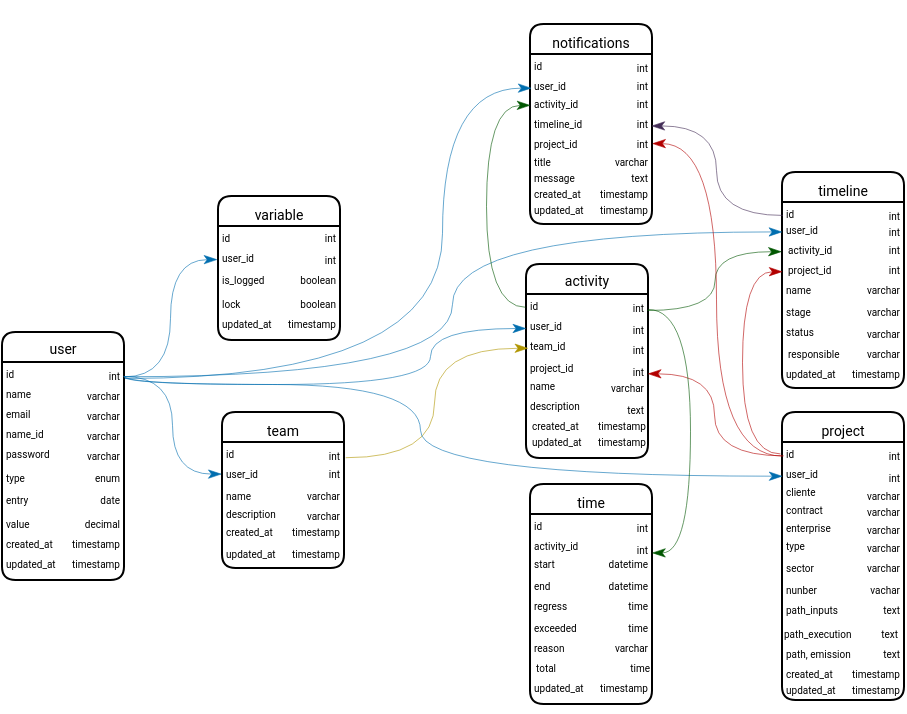 <mxfile version="28.2.5">
  <diagram id="Hh7Ep2pDmKtZjgJP1L1P" name="Página-1">
    <mxGraphModel dx="480" dy="1076" grid="1" gridSize="2" guides="1" tooltips="1" connect="1" arrows="1" fold="1" page="1" pageScale="1" pageWidth="1169" pageHeight="827" background="none" math="0" shadow="0">
      <root>
        <mxCell id="0" />
        <mxCell id="1" parent="0" />
        <mxCell id="j1D5rnK84vjhWIw8Qy1M-3" value="&lt;p&gt;&lt;font style=&quot;font-size: 7px;&quot; face=&quot;Roboto&quot;&gt;&lt;span style=&quot;font-weight: 400;&quot;&gt;user&lt;/span&gt;&lt;/font&gt;&lt;/p&gt;" style="swimlane;whiteSpace=wrap;html=1;hachureGap=4;fontFamily=Architects Daughter;fontSource=https%3A%2F%2Ffonts.googleapis.com%2Fcss%3Ffamily%3DArchitects%2BDaughter;fillColor=default;strokeColor=default;startSize=15;strokeWidth=1;swimlaneLine=1;glass=0;rounded=1;shadow=0;align=center;" parent="1" vertex="1">
          <mxGeometry x="344" y="-610" width="61" height="124" as="geometry">
            <mxRectangle x="324" y="229" width="136" height="26" as="alternateBounds" />
          </mxGeometry>
        </mxCell>
        <mxCell id="j1D5rnK84vjhWIw8Qy1M-5" value="&lt;font face=&quot;Roboto&quot; style=&quot;font-size: 5px;&quot;&gt;id&lt;/font&gt;" style="text;html=1;align=left;verticalAlign=middle;resizable=0;points=[];autosize=1;strokeColor=none;fillColor=none;fontFamily=Architects Daughter;fontSource=https%3A%2F%2Ffonts.googleapis.com%2Fcss%3Ffamily%3DArchitects%2BDaughter;" parent="j1D5rnK84vjhWIw8Qy1M-3" vertex="1">
          <mxGeometry y="5" width="20" height="30" as="geometry" />
        </mxCell>
        <mxCell id="j1D5rnK84vjhWIw8Qy1M-9" value="&lt;font face=&quot;Roboto&quot; style=&quot;font-size: 5px;&quot;&gt;name&lt;/font&gt;" style="text;html=1;align=left;verticalAlign=middle;resizable=0;points=[];autosize=1;strokeColor=none;fillColor=none;fontFamily=Architects Daughter;fontSource=https%3A%2F%2Ffonts.googleapis.com%2Fcss%3Ffamily%3DArchitects%2BDaughter;" parent="j1D5rnK84vjhWIw8Qy1M-3" vertex="1">
          <mxGeometry y="15" width="30" height="30" as="geometry" />
        </mxCell>
        <mxCell id="j1D5rnK84vjhWIw8Qy1M-10" value="&lt;font face=&quot;Roboto&quot;&gt;&lt;span style=&quot;font-size: 5px;&quot;&gt;varchar&lt;/span&gt;&lt;/font&gt;" style="text;html=1;align=right;verticalAlign=middle;resizable=0;points=[];autosize=1;strokeColor=none;fillColor=none;fontFamily=Architects Daughter;fontSource=https://fonts.googleapis.com/css?family=Architects+Daughter;" parent="j1D5rnK84vjhWIw8Qy1M-3" vertex="1">
          <mxGeometry x="20" y="15" width="40" height="30" as="geometry" />
        </mxCell>
        <mxCell id="j1D5rnK84vjhWIw8Qy1M-11" value="&lt;font face=&quot;Roboto&quot; style=&quot;font-size: 5px;&quot;&gt;email&lt;/font&gt;" style="text;html=1;align=left;verticalAlign=middle;resizable=0;points=[];autosize=1;strokeColor=none;fillColor=none;fontFamily=Architects Daughter;fontSource=https%3A%2F%2Ffonts.googleapis.com%2Fcss%3Ffamily%3DArchitects%2BDaughter;" parent="j1D5rnK84vjhWIw8Qy1M-3" vertex="1">
          <mxGeometry y="25" width="30" height="30" as="geometry" />
        </mxCell>
        <mxCell id="j1D5rnK84vjhWIw8Qy1M-12" value="&lt;font face=&quot;Roboto&quot;&gt;&lt;span style=&quot;font-size: 5px;&quot;&gt;varchar&lt;/span&gt;&lt;/font&gt;" style="text;html=1;align=right;verticalAlign=middle;resizable=0;points=[];autosize=1;strokeColor=none;fillColor=none;fontFamily=Architects Daughter;fontSource=https://fonts.googleapis.com/css?family=Architects+Daughter;" parent="j1D5rnK84vjhWIw8Qy1M-3" vertex="1">
          <mxGeometry x="20" y="25" width="40" height="30" as="geometry" />
        </mxCell>
        <mxCell id="j1D5rnK84vjhWIw8Qy1M-15" value="&lt;font face=&quot;Roboto&quot; style=&quot;font-size: 5px;&quot;&gt;name_id&lt;/font&gt;" style="text;html=1;align=left;verticalAlign=middle;resizable=0;points=[];autosize=1;strokeColor=none;fillColor=none;fontFamily=Architects Daughter;fontSource=https%3A%2F%2Ffonts.googleapis.com%2Fcss%3Ffamily%3DArchitects%2BDaughter;" parent="j1D5rnK84vjhWIw8Qy1M-3" vertex="1">
          <mxGeometry y="35" width="40" height="30" as="geometry" />
        </mxCell>
        <mxCell id="j1D5rnK84vjhWIw8Qy1M-16" value="&lt;font face=&quot;Roboto&quot;&gt;&lt;span style=&quot;font-size: 5px;&quot;&gt;varchar&lt;/span&gt;&lt;/font&gt;" style="text;html=1;align=right;verticalAlign=middle;resizable=0;points=[];autosize=1;strokeColor=none;fillColor=none;fontFamily=Architects Daughter;fontSource=https://fonts.googleapis.com/css?family=Architects+Daughter;" parent="j1D5rnK84vjhWIw8Qy1M-3" vertex="1">
          <mxGeometry x="20" y="35" width="40" height="30" as="geometry" />
        </mxCell>
        <mxCell id="j1D5rnK84vjhWIw8Qy1M-17" value="&lt;font face=&quot;Roboto&quot; style=&quot;font-size: 5px;&quot;&gt;password&lt;/font&gt;" style="text;html=1;align=left;verticalAlign=middle;resizable=0;points=[];autosize=1;strokeColor=none;fillColor=none;fontFamily=Architects Daughter;fontSource=https%3A%2F%2Ffonts.googleapis.com%2Fcss%3Ffamily%3DArchitects%2BDaughter;" parent="j1D5rnK84vjhWIw8Qy1M-3" vertex="1">
          <mxGeometry y="47" width="40" height="26" as="geometry" />
        </mxCell>
        <mxCell id="j1D5rnK84vjhWIw8Qy1M-18" value="&lt;font face=&quot;Roboto&quot;&gt;&lt;span style=&quot;font-size: 5px;&quot;&gt;varchar&lt;/span&gt;&lt;/font&gt;" style="text;html=1;align=right;verticalAlign=middle;resizable=0;points=[];autosize=1;strokeColor=none;fillColor=none;fontFamily=Architects Daughter;fontSource=https://fonts.googleapis.com/css?family=Architects+Daughter;" parent="j1D5rnK84vjhWIw8Qy1M-3" vertex="1">
          <mxGeometry x="20" y="45" width="40" height="30" as="geometry" />
        </mxCell>
        <mxCell id="j1D5rnK84vjhWIw8Qy1M-21" value="&lt;font face=&quot;Roboto&quot;&gt;&lt;span style=&quot;font-size: 5px;&quot;&gt;entry&lt;/span&gt;&lt;/font&gt;" style="text;html=1;align=left;verticalAlign=middle;resizable=0;points=[];autosize=1;strokeColor=none;fillColor=none;fontFamily=Architects Daughter;fontSource=https%3A%2F%2Ffonts.googleapis.com%2Fcss%3Ffamily%3DArchitects%2BDaughter;" parent="j1D5rnK84vjhWIw8Qy1M-3" vertex="1">
          <mxGeometry y="68" width="29" height="27" as="geometry" />
        </mxCell>
        <mxCell id="j1D5rnK84vjhWIw8Qy1M-22" value="&lt;font face=&quot;Roboto&quot;&gt;&lt;span style=&quot;font-size: 5px;&quot;&gt;date&lt;/span&gt;&lt;/font&gt;" style="text;html=1;align=right;verticalAlign=middle;resizable=0;points=[];autosize=1;strokeColor=none;fillColor=none;fontFamily=Architects Daughter;fontSource=https://fonts.googleapis.com/css?family=Architects+Daughter;" parent="j1D5rnK84vjhWIw8Qy1M-3" vertex="1">
          <mxGeometry x="30" y="67" width="30" height="30" as="geometry" />
        </mxCell>
        <mxCell id="j1D5rnK84vjhWIw8Qy1M-27" value="&lt;font face=&quot;Roboto&quot;&gt;&lt;span style=&quot;font-size: 5px;&quot;&gt;int&lt;/span&gt;&lt;/font&gt;" style="text;html=1;align=right;verticalAlign=middle;resizable=0;points=[];autosize=1;strokeColor=none;fillColor=none;fontFamily=Architects Daughter;fontSource=https://fonts.googleapis.com/css?family=Architects+Daughter;" parent="j1D5rnK84vjhWIw8Qy1M-3" vertex="1">
          <mxGeometry x="40" y="5" width="20" height="30" as="geometry" />
        </mxCell>
        <mxCell id="j1D5rnK84vjhWIw8Qy1M-28" value="&lt;font face=&quot;Roboto&quot;&gt;&lt;span style=&quot;font-size: 5px;&quot;&gt;created_at&lt;/span&gt;&lt;/font&gt;" style="text;html=1;align=left;verticalAlign=middle;resizable=0;points=[];autosize=1;strokeColor=none;fillColor=none;fontFamily=Architects Daughter;fontSource=https%3A%2F%2Ffonts.googleapis.com%2Fcss%3Ffamily%3DArchitects%2BDaughter;" parent="j1D5rnK84vjhWIw8Qy1M-3" vertex="1">
          <mxGeometry y="90" width="41" height="27" as="geometry" />
        </mxCell>
        <mxCell id="j1D5rnK84vjhWIw8Qy1M-29" value="&lt;font face=&quot;Roboto&quot;&gt;&lt;span style=&quot;font-size: 5px;&quot;&gt;timestamp&lt;/span&gt;&lt;/font&gt;" style="text;html=1;align=right;verticalAlign=middle;resizable=0;points=[];autosize=1;strokeColor=none;fillColor=none;fontFamily=Architects Daughter;fontSource=https://fonts.googleapis.com/css?family=Architects+Daughter;" parent="j1D5rnK84vjhWIw8Qy1M-3" vertex="1">
          <mxGeometry x="18" y="90" width="42" height="27" as="geometry" />
        </mxCell>
        <mxCell id="j1D5rnK84vjhWIw8Qy1M-30" value="&lt;font face=&quot;Roboto&quot;&gt;&lt;span style=&quot;font-size: 5px;&quot;&gt;updated_at&lt;/span&gt;&lt;/font&gt;" style="text;html=1;align=left;verticalAlign=middle;resizable=0;points=[];autosize=1;strokeColor=none;fillColor=none;fontFamily=Architects Daughter;fontSource=https%3A%2F%2Ffonts.googleapis.com%2Fcss%3Ffamily%3DArchitects%2BDaughter;" parent="j1D5rnK84vjhWIw8Qy1M-3" vertex="1">
          <mxGeometry y="100" width="43" height="27" as="geometry" />
        </mxCell>
        <mxCell id="j1D5rnK84vjhWIw8Qy1M-31" value="&lt;font face=&quot;Roboto&quot;&gt;&lt;span style=&quot;font-size: 5px;&quot;&gt;timestamp&lt;/span&gt;&lt;/font&gt;" style="text;html=1;align=right;verticalAlign=middle;resizable=0;points=[];autosize=1;strokeColor=none;fillColor=none;fontFamily=Architects Daughter;fontSource=https://fonts.googleapis.com/css?family=Architects+Daughter;" parent="j1D5rnK84vjhWIw8Qy1M-3" vertex="1">
          <mxGeometry x="18" y="100" width="42" height="27" as="geometry" />
        </mxCell>
        <mxCell id="j1D5rnK84vjhWIw8Qy1M-23" value="&lt;font face=&quot;Roboto&quot;&gt;&lt;span style=&quot;font-size: 5px;&quot;&gt;value&lt;/span&gt;&lt;/font&gt;" style="text;html=1;align=left;verticalAlign=middle;resizable=0;points=[];autosize=1;strokeColor=none;fillColor=none;fontFamily=Architects Daughter;fontSource=https%3A%2F%2Ffonts.googleapis.com%2Fcss%3Ffamily%3DArchitects%2BDaughter;" parent="j1D5rnK84vjhWIw8Qy1M-3" vertex="1">
          <mxGeometry y="80" width="30" height="27" as="geometry" />
        </mxCell>
        <mxCell id="j1D5rnK84vjhWIw8Qy1M-24" value="&lt;font face=&quot;Roboto&quot;&gt;&lt;span style=&quot;font-size: 5px;&quot;&gt;decimal&lt;/span&gt;&lt;/font&gt;" style="text;html=1;align=right;verticalAlign=middle;resizable=0;points=[];autosize=1;strokeColor=none;fillColor=none;fontFamily=Architects Daughter;fontSource=https://fonts.googleapis.com/css?family=Architects+Daughter;" parent="j1D5rnK84vjhWIw8Qy1M-3" vertex="1">
          <mxGeometry x="20" y="79" width="40" height="30" as="geometry" />
        </mxCell>
        <mxCell id="j1D5rnK84vjhWIw8Qy1M-19" value="&lt;font face=&quot;Roboto&quot;&gt;&lt;span style=&quot;font-size: 5px;&quot;&gt;type&lt;/span&gt;&lt;/font&gt;" style="text;html=1;align=left;verticalAlign=middle;resizable=0;points=[];autosize=1;strokeColor=none;fillColor=none;fontFamily=Architects Daughter;fontSource=https%3A%2F%2Ffonts.googleapis.com%2Fcss%3Ffamily%3DArchitects%2BDaughter;" parent="j1D5rnK84vjhWIw8Qy1M-3" vertex="1">
          <mxGeometry y="56" width="30" height="30" as="geometry" />
        </mxCell>
        <mxCell id="j1D5rnK84vjhWIw8Qy1M-20" value="&lt;font face=&quot;Roboto&quot;&gt;&lt;span style=&quot;font-size: 5px;&quot;&gt;enum&lt;/span&gt;&lt;/font&gt;" style="text;html=1;align=right;verticalAlign=middle;resizable=0;points=[];autosize=1;strokeColor=none;fillColor=none;fontFamily=Architects Daughter;fontSource=https://fonts.googleapis.com/css?family=Architects+Daughter;" parent="j1D5rnK84vjhWIw8Qy1M-3" vertex="1">
          <mxGeometry x="30" y="56" width="30" height="30" as="geometry" />
        </mxCell>
        <mxCell id="j1D5rnK84vjhWIw8Qy1M-32" value="&lt;p&gt;&lt;font face=&quot;Roboto&quot;&gt;&lt;span style=&quot;font-size: 7px; font-weight: 400;&quot;&gt;team&lt;/span&gt;&lt;/font&gt;&lt;/p&gt;" style="swimlane;whiteSpace=wrap;html=1;hachureGap=4;fontFamily=Architects Daughter;fontSource=https%3A%2F%2Ffonts.googleapis.com%2Fcss%3Ffamily%3DArchitects%2BDaughter;fillColor=default;strokeColor=default;startSize=15;strokeWidth=1;swimlaneLine=1;glass=0;rounded=1;shadow=0;align=center;" parent="1" vertex="1">
          <mxGeometry x="454" y="-570" width="61" height="78" as="geometry">
            <mxRectangle x="324" y="229" width="136" height="26" as="alternateBounds" />
          </mxGeometry>
        </mxCell>
        <mxCell id="j1D5rnK84vjhWIw8Qy1M-33" value="&lt;font face=&quot;Roboto&quot; style=&quot;font-size: 5px;&quot;&gt;id&lt;/font&gt;" style="text;html=1;align=left;verticalAlign=middle;resizable=0;points=[];autosize=1;strokeColor=none;fillColor=none;fontFamily=Architects Daughter;fontSource=https%3A%2F%2Ffonts.googleapis.com%2Fcss%3Ffamily%3DArchitects%2BDaughter;" parent="j1D5rnK84vjhWIw8Qy1M-32" vertex="1">
          <mxGeometry y="5" width="20" height="30" as="geometry" />
        </mxCell>
        <mxCell id="j1D5rnK84vjhWIw8Qy1M-34" value="&lt;font face=&quot;Roboto&quot; style=&quot;font-size: 5px;&quot;&gt;user_id&lt;/font&gt;" style="text;html=1;align=left;verticalAlign=middle;resizable=0;points=[];autosize=1;strokeColor=none;fillColor=none;fontFamily=Architects Daughter;fontSource=https%3A%2F%2Ffonts.googleapis.com%2Fcss%3Ffamily%3DArchitects%2BDaughter;" parent="j1D5rnK84vjhWIw8Qy1M-32" vertex="1">
          <mxGeometry y="17" width="34" height="26" as="geometry" />
        </mxCell>
        <mxCell id="j1D5rnK84vjhWIw8Qy1M-35" value="&lt;font face=&quot;Roboto&quot;&gt;&lt;span style=&quot;font-size: 5px;&quot;&gt;int&lt;/span&gt;&lt;/font&gt;" style="text;html=1;align=right;verticalAlign=middle;resizable=0;points=[];autosize=1;strokeColor=none;fillColor=none;fontFamily=Architects Daughter;fontSource=https://fonts.googleapis.com/css?family=Architects+Daughter;" parent="j1D5rnK84vjhWIw8Qy1M-32" vertex="1">
          <mxGeometry x="36" y="15" width="24" height="27" as="geometry" />
        </mxCell>
        <mxCell id="j1D5rnK84vjhWIw8Qy1M-36" value="&lt;font face=&quot;Roboto&quot;&gt;&lt;span style=&quot;font-size: 5px;&quot;&gt;name&lt;/span&gt;&lt;/font&gt;" style="text;html=1;align=left;verticalAlign=middle;resizable=0;points=[];autosize=1;strokeColor=none;fillColor=none;fontFamily=Architects Daughter;fontSource=https%3A%2F%2Ffonts.googleapis.com%2Fcss%3Ffamily%3DArchitects%2BDaughter;" parent="j1D5rnK84vjhWIw8Qy1M-32" vertex="1">
          <mxGeometry y="26" width="31" height="27" as="geometry" />
        </mxCell>
        <mxCell id="j1D5rnK84vjhWIw8Qy1M-37" value="&lt;font face=&quot;Roboto&quot;&gt;&lt;span style=&quot;font-size: 5px;&quot;&gt;varchar&lt;/span&gt;&lt;/font&gt;" style="text;html=1;align=right;verticalAlign=middle;resizable=0;points=[];autosize=1;strokeColor=none;fillColor=none;fontFamily=Architects Daughter;fontSource=https://fonts.googleapis.com/css?family=Architects+Daughter;" parent="j1D5rnK84vjhWIw8Qy1M-32" vertex="1">
          <mxGeometry x="20" y="25" width="40" height="30" as="geometry" />
        </mxCell>
        <mxCell id="j1D5rnK84vjhWIw8Qy1M-38" value="&lt;font face=&quot;Roboto&quot; style=&quot;font-size: 5px;&quot;&gt;description&lt;/font&gt;" style="text;html=1;align=left;verticalAlign=middle;resizable=0;points=[];autosize=1;strokeColor=none;fillColor=none;fontFamily=Architects Daughter;fontSource=https%3A%2F%2Ffonts.googleapis.com%2Fcss%3Ffamily%3DArchitects%2BDaughter;" parent="j1D5rnK84vjhWIw8Qy1M-32" vertex="1">
          <mxGeometry y="37" width="43" height="26" as="geometry" />
        </mxCell>
        <mxCell id="j1D5rnK84vjhWIw8Qy1M-39" value="&lt;font face=&quot;Roboto&quot;&gt;&lt;span style=&quot;font-size: 5px;&quot;&gt;varchar&lt;/span&gt;&lt;/font&gt;" style="text;html=1;align=right;verticalAlign=middle;resizable=0;points=[];autosize=1;strokeColor=none;fillColor=none;fontFamily=Architects Daughter;fontSource=https://fonts.googleapis.com/css?family=Architects+Daughter;" parent="j1D5rnK84vjhWIw8Qy1M-32" vertex="1">
          <mxGeometry x="20" y="35" width="40" height="30" as="geometry" />
        </mxCell>
        <mxCell id="j1D5rnK84vjhWIw8Qy1M-50" value="&lt;font face=&quot;Roboto&quot;&gt;&lt;span style=&quot;font-size: 5px;&quot;&gt;int&lt;/span&gt;&lt;/font&gt;" style="text;html=1;align=right;verticalAlign=middle;resizable=0;points=[];autosize=1;strokeColor=none;fillColor=none;fontFamily=Architects Daughter;fontSource=https://fonts.googleapis.com/css?family=Architects+Daughter;" parent="j1D5rnK84vjhWIw8Qy1M-32" vertex="1">
          <mxGeometry x="40" y="5" width="20" height="30" as="geometry" />
        </mxCell>
        <mxCell id="j1D5rnK84vjhWIw8Qy1M-51" value="&lt;font face=&quot;Roboto&quot;&gt;&lt;span style=&quot;font-size: 5px;&quot;&gt;created_at&lt;/span&gt;&lt;/font&gt;" style="text;html=1;align=left;verticalAlign=middle;resizable=0;points=[];autosize=1;strokeColor=none;fillColor=none;fontFamily=Architects Daughter;fontSource=https%3A%2F%2Ffonts.googleapis.com%2Fcss%3Ffamily%3DArchitects%2BDaughter;" parent="j1D5rnK84vjhWIw8Qy1M-32" vertex="1">
          <mxGeometry y="44" width="41" height="27" as="geometry" />
        </mxCell>
        <mxCell id="j1D5rnK84vjhWIw8Qy1M-52" value="&lt;font face=&quot;Roboto&quot;&gt;&lt;span style=&quot;font-size: 5px;&quot;&gt;timestamp&lt;/span&gt;&lt;/font&gt;" style="text;html=1;align=right;verticalAlign=middle;resizable=0;points=[];autosize=1;strokeColor=none;fillColor=none;fontFamily=Architects Daughter;fontSource=https://fonts.googleapis.com/css?family=Architects+Daughter;" parent="j1D5rnK84vjhWIw8Qy1M-32" vertex="1">
          <mxGeometry x="18" y="44" width="42" height="27" as="geometry" />
        </mxCell>
        <mxCell id="j1D5rnK84vjhWIw8Qy1M-53" value="&lt;font face=&quot;Roboto&quot;&gt;&lt;span style=&quot;font-size: 5px;&quot;&gt;updated_at&lt;/span&gt;&lt;/font&gt;" style="text;html=1;align=left;verticalAlign=middle;resizable=0;points=[];autosize=1;strokeColor=none;fillColor=none;fontFamily=Architects Daughter;fontSource=https%3A%2F%2Ffonts.googleapis.com%2Fcss%3Ffamily%3DArchitects%2BDaughter;" parent="j1D5rnK84vjhWIw8Qy1M-32" vertex="1">
          <mxGeometry y="55" width="43" height="27" as="geometry" />
        </mxCell>
        <mxCell id="j1D5rnK84vjhWIw8Qy1M-54" value="&lt;font face=&quot;Roboto&quot;&gt;&lt;span style=&quot;font-size: 5px;&quot;&gt;timestamp&lt;/span&gt;&lt;/font&gt;" style="text;html=1;align=right;verticalAlign=middle;resizable=0;points=[];autosize=1;strokeColor=none;fillColor=none;fontFamily=Architects Daughter;fontSource=https://fonts.googleapis.com/css?family=Architects+Daughter;" parent="j1D5rnK84vjhWIw8Qy1M-32" vertex="1">
          <mxGeometry x="18" y="55" width="42" height="27" as="geometry" />
        </mxCell>
        <mxCell id="j1D5rnK84vjhWIw8Qy1M-60" value="&lt;p&gt;&lt;font style=&quot;font-size: 7px;&quot; face=&quot;Roboto&quot;&gt;&lt;span style=&quot;font-weight: 400;&quot;&gt;activity&lt;/span&gt;&lt;/font&gt;&lt;/p&gt;" style="swimlane;whiteSpace=wrap;html=1;hachureGap=4;fontFamily=Architects Daughter;fontSource=https%3A%2F%2Ffonts.googleapis.com%2Fcss%3Ffamily%3DArchitects%2BDaughter;fillColor=default;strokeColor=default;startSize=15;strokeWidth=1;swimlaneLine=1;glass=0;rounded=1;shadow=0;align=center;" parent="1" vertex="1">
          <mxGeometry x="606" y="-644" width="61" height="97" as="geometry">
            <mxRectangle x="324" y="229" width="136" height="26" as="alternateBounds" />
          </mxGeometry>
        </mxCell>
        <mxCell id="j1D5rnK84vjhWIw8Qy1M-61" value="&lt;font face=&quot;Roboto&quot; style=&quot;font-size: 5px;&quot;&gt;id&lt;/font&gt;" style="text;html=1;align=left;verticalAlign=middle;resizable=0;points=[];autosize=1;strokeColor=none;fillColor=none;fontFamily=Architects Daughter;fontSource=https%3A%2F%2Ffonts.googleapis.com%2Fcss%3Ffamily%3DArchitects%2BDaughter;" parent="j1D5rnK84vjhWIw8Qy1M-60" vertex="1">
          <mxGeometry y="5" width="20" height="30" as="geometry" />
        </mxCell>
        <mxCell id="j1D5rnK84vjhWIw8Qy1M-62" value="&lt;font face=&quot;Roboto&quot; style=&quot;font-size: 5px;&quot;&gt;user_id&lt;/font&gt;" style="text;html=1;align=left;verticalAlign=middle;resizable=0;points=[];autosize=1;strokeColor=none;fillColor=none;fontFamily=Architects Daughter;fontSource=https%3A%2F%2Ffonts.googleapis.com%2Fcss%3Ffamily%3DArchitects%2BDaughter;" parent="j1D5rnK84vjhWIw8Qy1M-60" vertex="1">
          <mxGeometry y="17" width="34" height="26" as="geometry" />
        </mxCell>
        <mxCell id="j1D5rnK84vjhWIw8Qy1M-63" value="&lt;font face=&quot;Roboto&quot;&gt;&lt;span style=&quot;font-size: 5px;&quot;&gt;int&lt;/span&gt;&lt;/font&gt;" style="text;html=1;align=right;verticalAlign=middle;resizable=0;points=[];autosize=1;strokeColor=none;fillColor=none;fontFamily=Architects Daughter;fontSource=https://fonts.googleapis.com/css?family=Architects+Daughter;" parent="j1D5rnK84vjhWIw8Qy1M-60" vertex="1">
          <mxGeometry x="36" y="17" width="24" height="27" as="geometry" />
        </mxCell>
        <mxCell id="j1D5rnK84vjhWIw8Qy1M-64" value="&lt;font face=&quot;Roboto&quot; style=&quot;font-size: 5px;&quot;&gt;team_id&lt;/font&gt;" style="text;html=1;align=left;verticalAlign=middle;resizable=0;points=[];autosize=1;strokeColor=none;fillColor=none;fontFamily=Architects Daughter;fontSource=https%3A%2F%2Ffonts.googleapis.com%2Fcss%3Ffamily%3DArchitects%2BDaughter;" parent="j1D5rnK84vjhWIw8Qy1M-60" vertex="1">
          <mxGeometry y="27" width="36" height="26" as="geometry" />
        </mxCell>
        <mxCell id="j1D5rnK84vjhWIw8Qy1M-65" value="&lt;font face=&quot;Roboto&quot;&gt;&lt;span style=&quot;font-size: 5px;&quot;&gt;int&lt;/span&gt;&lt;/font&gt;" style="text;html=1;align=right;verticalAlign=middle;resizable=0;points=[];autosize=1;strokeColor=none;fillColor=none;fontFamily=Architects Daughter;fontSource=https://fonts.googleapis.com/css?family=Architects+Daughter;" parent="j1D5rnK84vjhWIw8Qy1M-60" vertex="1">
          <mxGeometry x="36" y="27" width="24" height="27" as="geometry" />
        </mxCell>
        <mxCell id="j1D5rnK84vjhWIw8Qy1M-66" value="&lt;font face=&quot;Roboto&quot; style=&quot;font-size: 5px;&quot;&gt;name&lt;/font&gt;" style="text;html=1;align=left;verticalAlign=middle;resizable=0;points=[];autosize=1;strokeColor=none;fillColor=none;fontFamily=Architects Daughter;fontSource=https%3A%2F%2Ffonts.googleapis.com%2Fcss%3Ffamily%3DArchitects%2BDaughter;" parent="j1D5rnK84vjhWIw8Qy1M-60" vertex="1">
          <mxGeometry y="47" width="31" height="26" as="geometry" />
        </mxCell>
        <mxCell id="j1D5rnK84vjhWIw8Qy1M-67" value="&lt;font face=&quot;Roboto&quot;&gt;&lt;span style=&quot;font-size: 5px;&quot;&gt;varchar&lt;/span&gt;&lt;/font&gt;" style="text;html=1;align=right;verticalAlign=middle;resizable=0;points=[];autosize=1;strokeColor=none;fillColor=none;fontFamily=Architects Daughter;fontSource=https://fonts.googleapis.com/css?family=Architects+Daughter;" parent="j1D5rnK84vjhWIw8Qy1M-60" vertex="1">
          <mxGeometry x="20" y="45" width="40" height="30" as="geometry" />
        </mxCell>
        <mxCell id="j1D5rnK84vjhWIw8Qy1M-68" value="&lt;font face=&quot;Roboto&quot; style=&quot;font-size: 5px;&quot;&gt;description&lt;/font&gt;" style="text;html=1;align=left;verticalAlign=middle;resizable=0;points=[];autosize=1;strokeColor=none;fillColor=none;fontFamily=Architects Daughter;fontSource=https%3A%2F%2Ffonts.googleapis.com%2Fcss%3Ffamily%3DArchitects%2BDaughter;" parent="j1D5rnK84vjhWIw8Qy1M-60" vertex="1">
          <mxGeometry y="57" width="43" height="26" as="geometry" />
        </mxCell>
        <mxCell id="j1D5rnK84vjhWIw8Qy1M-69" value="&lt;font face=&quot;Roboto&quot;&gt;&lt;span style=&quot;font-size: 5px;&quot;&gt;text&lt;/span&gt;&lt;/font&gt;" style="text;html=1;align=right;verticalAlign=middle;resizable=0;points=[];autosize=1;strokeColor=none;fillColor=none;fontFamily=Architects Daughter;fontSource=https://fonts.googleapis.com/css?family=Architects+Daughter;" parent="j1D5rnK84vjhWIw8Qy1M-60" vertex="1">
          <mxGeometry x="34" y="57" width="26" height="27" as="geometry" />
        </mxCell>
        <mxCell id="j1D5rnK84vjhWIw8Qy1M-78" value="&lt;font face=&quot;Roboto&quot;&gt;&lt;span style=&quot;font-size: 5px;&quot;&gt;int&lt;/span&gt;&lt;/font&gt;" style="text;html=1;align=right;verticalAlign=middle;resizable=0;points=[];autosize=1;strokeColor=none;fillColor=none;fontFamily=Architects Daughter;fontSource=https://fonts.googleapis.com/css?family=Architects+Daughter;" parent="j1D5rnK84vjhWIw8Qy1M-60" vertex="1">
          <mxGeometry x="40" y="5" width="20" height="30" as="geometry" />
        </mxCell>
        <mxCell id="j1D5rnK84vjhWIw8Qy1M-79" value="&lt;font face=&quot;Roboto&quot;&gt;&lt;span style=&quot;font-size: 5px;&quot;&gt;created_at&lt;/span&gt;&lt;/font&gt;" style="text;html=1;align=left;verticalAlign=middle;resizable=0;points=[];autosize=1;strokeColor=none;fillColor=none;fontFamily=Architects Daughter;fontSource=https%3A%2F%2Ffonts.googleapis.com%2Fcss%3Ffamily%3DArchitects%2BDaughter;" parent="j1D5rnK84vjhWIw8Qy1M-60" vertex="1">
          <mxGeometry x="0.5" y="65" width="41" height="27" as="geometry" />
        </mxCell>
        <mxCell id="j1D5rnK84vjhWIw8Qy1M-80" value="&lt;font face=&quot;Roboto&quot;&gt;&lt;span style=&quot;font-size: 5px;&quot;&gt;timestamp&lt;/span&gt;&lt;/font&gt;" style="text;html=1;align=right;verticalAlign=middle;resizable=0;points=[];autosize=1;strokeColor=none;fillColor=none;fontFamily=Architects Daughter;fontSource=https://fonts.googleapis.com/css?family=Architects+Daughter;" parent="j1D5rnK84vjhWIw8Qy1M-60" vertex="1">
          <mxGeometry x="18.5" y="65" width="42" height="27" as="geometry" />
        </mxCell>
        <mxCell id="j1D5rnK84vjhWIw8Qy1M-81" value="&lt;font face=&quot;Roboto&quot;&gt;&lt;span style=&quot;font-size: 5px;&quot;&gt;updated_at&lt;/span&gt;&lt;/font&gt;" style="text;html=1;align=left;verticalAlign=middle;resizable=0;points=[];autosize=1;strokeColor=none;fillColor=none;fontFamily=Architects Daughter;fontSource=https%3A%2F%2Ffonts.googleapis.com%2Fcss%3Ffamily%3DArchitects%2BDaughter;" parent="j1D5rnK84vjhWIw8Qy1M-60" vertex="1">
          <mxGeometry x="0.5" y="73" width="43" height="27" as="geometry" />
        </mxCell>
        <mxCell id="j1D5rnK84vjhWIw8Qy1M-82" value="&lt;font face=&quot;Roboto&quot;&gt;&lt;span style=&quot;font-size: 5px;&quot;&gt;timestamp&lt;/span&gt;&lt;/font&gt;" style="text;html=1;align=right;verticalAlign=middle;resizable=0;points=[];autosize=1;strokeColor=none;fillColor=none;fontFamily=Architects Daughter;fontSource=https://fonts.googleapis.com/css?family=Architects+Daughter;" parent="j1D5rnK84vjhWIw8Qy1M-60" vertex="1">
          <mxGeometry x="18.5" y="73" width="42" height="27" as="geometry" />
        </mxCell>
        <mxCell id="j1D5rnK84vjhWIw8Qy1M-126" value="&lt;font face=&quot;Roboto&quot; style=&quot;font-size: 5px;&quot;&gt;project_id&lt;/font&gt;" style="text;html=1;align=left;verticalAlign=middle;resizable=0;points=[];autosize=1;strokeColor=none;fillColor=none;fontFamily=Architects Daughter;fontSource=https%3A%2F%2Ffonts.googleapis.com%2Fcss%3Ffamily%3DArchitects%2BDaughter;" parent="j1D5rnK84vjhWIw8Qy1M-60" vertex="1">
          <mxGeometry y="38" width="40" height="26" as="geometry" />
        </mxCell>
        <mxCell id="j1D5rnK84vjhWIw8Qy1M-127" value="&lt;font face=&quot;Roboto&quot;&gt;&lt;span style=&quot;font-size: 5px;&quot;&gt;int&lt;/span&gt;&lt;/font&gt;" style="text;html=1;align=right;verticalAlign=middle;resizable=0;points=[];autosize=1;strokeColor=none;fillColor=none;fontFamily=Architects Daughter;fontSource=https://fonts.googleapis.com/css?family=Architects+Daughter;" parent="j1D5rnK84vjhWIw8Qy1M-60" vertex="1">
          <mxGeometry x="36" y="38" width="24" height="27" as="geometry" />
        </mxCell>
        <mxCell id="j1D5rnK84vjhWIw8Qy1M-83" style="edgeStyle=orthogonalEdgeStyle;rounded=0;hachureGap=4;orthogonalLoop=1;jettySize=auto;html=1;fontFamily=Architects Daughter;fontSource=https%3A%2F%2Ffonts.googleapis.com%2Fcss%3Ffamily%3DArchitects%2BDaughter;curved=1;endArrow=classicThin;endFill=1;strokeWidth=0.3;entryX=-0.004;entryY=0.192;entryDx=0;entryDy=0;entryPerimeter=0;exitX=1.05;exitY=0.56;exitDx=0;exitDy=0;exitPerimeter=0;fillColor=#1ba1e2;strokeColor=#006EAF;" parent="1" source="j1D5rnK84vjhWIw8Qy1M-27" target="j1D5rnK84vjhWIw8Qy1M-64" edge="1">
          <mxGeometry relative="1" as="geometry">
            <mxPoint x="536" y="-418" as="sourcePoint" />
            <mxPoint x="602" y="-438" as="targetPoint" />
            <Array as="points">
              <mxPoint x="558" y="-584" />
              <mxPoint x="558" y="-612" />
            </Array>
          </mxGeometry>
        </mxCell>
        <mxCell id="j1D5rnK84vjhWIw8Qy1M-84" style="edgeStyle=orthogonalEdgeStyle;rounded=0;hachureGap=4;orthogonalLoop=1;jettySize=auto;html=1;fontFamily=Architects Daughter;fontSource=https%3A%2F%2Ffonts.googleapis.com%2Fcss%3Ffamily%3DArchitects%2BDaughter;curved=1;endArrow=classicThin;endFill=1;strokeWidth=0.3;entryX=0.024;entryY=0.572;entryDx=0;entryDy=0;entryPerimeter=0;exitX=1.08;exitY=0.587;exitDx=0;exitDy=0;exitPerimeter=0;fillColor=#e3c800;strokeColor=#B09500;" parent="1" source="j1D5rnK84vjhWIw8Qy1M-50" target="j1D5rnK84vjhWIw8Qy1M-64" edge="1">
          <mxGeometry relative="1" as="geometry">
            <mxPoint x="605" y="-426" as="sourcePoint" />
            <mxPoint x="732" y="-434" as="targetPoint" />
          </mxGeometry>
        </mxCell>
        <mxCell id="j1D5rnK84vjhWIw8Qy1M-85" style="edgeStyle=orthogonalEdgeStyle;rounded=0;hachureGap=4;orthogonalLoop=1;jettySize=auto;html=1;fontFamily=Architects Daughter;fontSource=https%3A%2F%2Ffonts.googleapis.com%2Fcss%3Ffamily%3DArchitects%2BDaughter;curved=1;endArrow=classicThin;endFill=1;strokeWidth=0.3;entryX=-0.013;entryY=0.178;entryDx=0;entryDy=0;entryPerimeter=0;exitX=1.023;exitY=0.565;exitDx=0;exitDy=0;exitPerimeter=0;fillColor=#1ba1e2;strokeColor=#006EAF;" parent="1" source="j1D5rnK84vjhWIw8Qy1M-27" target="j1D5rnK84vjhWIw8Qy1M-36" edge="1">
          <mxGeometry relative="1" as="geometry">
            <mxPoint x="494" y="-445" as="sourcePoint" />
            <mxPoint x="774" y="-451" as="targetPoint" />
          </mxGeometry>
        </mxCell>
        <mxCell id="j1D5rnK84vjhWIw8Qy1M-93" value="&lt;p&gt;&lt;font face=&quot;Roboto&quot;&gt;&lt;span style=&quot;font-size: 7px; font-weight: 400;&quot;&gt;project&lt;/span&gt;&lt;/font&gt;&lt;/p&gt;" style="swimlane;whiteSpace=wrap;html=1;hachureGap=4;fontFamily=Architects Daughter;fontSource=https%3A%2F%2Ffonts.googleapis.com%2Fcss%3Ffamily%3DArchitects%2BDaughter;fillColor=default;strokeColor=default;startSize=15;strokeWidth=1;swimlaneLine=1;glass=0;rounded=1;shadow=0;align=center;" parent="1" vertex="1">
          <mxGeometry x="734" y="-570" width="61" height="144" as="geometry">
            <mxRectangle x="324" y="229" width="136" height="26" as="alternateBounds" />
          </mxGeometry>
        </mxCell>
        <mxCell id="j1D5rnK84vjhWIw8Qy1M-94" value="&lt;font face=&quot;Roboto&quot; style=&quot;font-size: 5px;&quot;&gt;id&lt;/font&gt;" style="text;html=1;align=left;verticalAlign=middle;resizable=0;points=[];autosize=1;strokeColor=none;fillColor=none;fontFamily=Architects Daughter;fontSource=https%3A%2F%2Ffonts.googleapis.com%2Fcss%3Ffamily%3DArchitects%2BDaughter;" parent="j1D5rnK84vjhWIw8Qy1M-93" vertex="1">
          <mxGeometry y="5" width="20" height="30" as="geometry" />
        </mxCell>
        <mxCell id="j1D5rnK84vjhWIw8Qy1M-95" value="&lt;font face=&quot;Roboto&quot; style=&quot;font-size: 5px;&quot;&gt;user_id&lt;/font&gt;" style="text;html=1;align=left;verticalAlign=middle;resizable=0;points=[];autosize=1;strokeColor=none;fillColor=none;fontFamily=Architects Daughter;fontSource=https%3A%2F%2Ffonts.googleapis.com%2Fcss%3Ffamily%3DArchitects%2BDaughter;" parent="j1D5rnK84vjhWIw8Qy1M-93" vertex="1">
          <mxGeometry y="17" width="34" height="26" as="geometry" />
        </mxCell>
        <mxCell id="j1D5rnK84vjhWIw8Qy1M-96" value="&lt;font face=&quot;Roboto&quot;&gt;&lt;span style=&quot;font-size: 5px;&quot;&gt;int&lt;/span&gt;&lt;/font&gt;" style="text;html=1;align=right;verticalAlign=middle;resizable=0;points=[];autosize=1;strokeColor=none;fillColor=none;fontFamily=Architects Daughter;fontSource=https://fonts.googleapis.com/css?family=Architects+Daughter;" parent="j1D5rnK84vjhWIw8Qy1M-93" vertex="1">
          <mxGeometry x="36" y="17" width="24" height="27" as="geometry" />
        </mxCell>
        <mxCell id="j1D5rnK84vjhWIw8Qy1M-99" value="&lt;font face=&quot;Roboto&quot;&gt;&lt;span style=&quot;font-size: 5px;&quot;&gt;contract&lt;/span&gt;&lt;/font&gt;" style="text;html=1;align=left;verticalAlign=middle;resizable=0;points=[];autosize=1;strokeColor=none;fillColor=none;fontFamily=Architects Daughter;fontSource=https%3A%2F%2Ffonts.googleapis.com%2Fcss%3Ffamily%3DArchitects%2BDaughter;" parent="j1D5rnK84vjhWIw8Qy1M-93" vertex="1">
          <mxGeometry y="33" width="38" height="28" as="geometry" />
        </mxCell>
        <mxCell id="j1D5rnK84vjhWIw8Qy1M-102" value="&lt;font face=&quot;Roboto&quot;&gt;&lt;span style=&quot;font-size: 5px;&quot;&gt;varchar&lt;/span&gt;&lt;/font&gt;" style="text;html=1;align=right;verticalAlign=middle;resizable=0;points=[];autosize=1;strokeColor=none;fillColor=none;fontFamily=Architects Daughter;fontSource=https://fonts.googleapis.com/css?family=Architects+Daughter;" parent="j1D5rnK84vjhWIw8Qy1M-93" vertex="1">
          <mxGeometry x="26" y="52" width="34" height="28" as="geometry" />
        </mxCell>
        <mxCell id="j1D5rnK84vjhWIw8Qy1M-111" value="&lt;font face=&quot;Roboto&quot;&gt;&lt;span style=&quot;font-size: 5px;&quot;&gt;int&lt;/span&gt;&lt;/font&gt;" style="text;html=1;align=right;verticalAlign=middle;resizable=0;points=[];autosize=1;strokeColor=none;fillColor=none;fontFamily=Architects Daughter;fontSource=https://fonts.googleapis.com/css?family=Architects+Daughter;" parent="j1D5rnK84vjhWIw8Qy1M-93" vertex="1">
          <mxGeometry x="40" y="5" width="20" height="30" as="geometry" />
        </mxCell>
        <mxCell id="j1D5rnK84vjhWIw8Qy1M-112" value="&lt;font face=&quot;Roboto&quot;&gt;&lt;span style=&quot;font-size: 5px;&quot;&gt;created_at&lt;/span&gt;&lt;/font&gt;" style="text;html=1;align=left;verticalAlign=middle;resizable=0;points=[];autosize=1;strokeColor=none;fillColor=none;fontFamily=Architects Daughter;fontSource=https%3A%2F%2Ffonts.googleapis.com%2Fcss%3Ffamily%3DArchitects%2BDaughter;" parent="j1D5rnK84vjhWIw8Qy1M-93" vertex="1">
          <mxGeometry y="115" width="41" height="27" as="geometry" />
        </mxCell>
        <mxCell id="j1D5rnK84vjhWIw8Qy1M-113" value="&lt;font face=&quot;Roboto&quot;&gt;&lt;span style=&quot;font-size: 5px;&quot;&gt;timestamp&lt;/span&gt;&lt;/font&gt;" style="text;html=1;align=right;verticalAlign=middle;resizable=0;points=[];autosize=1;strokeColor=none;fillColor=none;fontFamily=Architects Daughter;fontSource=https://fonts.googleapis.com/css?family=Architects+Daughter;" parent="j1D5rnK84vjhWIw8Qy1M-93" vertex="1">
          <mxGeometry x="18" y="115" width="42" height="27" as="geometry" />
        </mxCell>
        <mxCell id="j1D5rnK84vjhWIw8Qy1M-114" value="&lt;font face=&quot;Roboto&quot;&gt;&lt;span style=&quot;font-size: 5px;&quot;&gt;updated_at&lt;/span&gt;&lt;/font&gt;" style="text;html=1;align=left;verticalAlign=middle;resizable=0;points=[];autosize=1;strokeColor=none;fillColor=none;fontFamily=Architects Daughter;fontSource=https%3A%2F%2Ffonts.googleapis.com%2Fcss%3Ffamily%3DArchitects%2BDaughter;" parent="j1D5rnK84vjhWIw8Qy1M-93" vertex="1">
          <mxGeometry y="123" width="43" height="27" as="geometry" />
        </mxCell>
        <mxCell id="j1D5rnK84vjhWIw8Qy1M-115" value="&lt;font face=&quot;Roboto&quot;&gt;&lt;span style=&quot;font-size: 5px;&quot;&gt;timestamp&lt;/span&gt;&lt;/font&gt;" style="text;html=1;align=right;verticalAlign=middle;resizable=0;points=[];autosize=1;strokeColor=none;fillColor=none;fontFamily=Architects Daughter;fontSource=https://fonts.googleapis.com/css?family=Architects+Daughter;" parent="j1D5rnK84vjhWIw8Qy1M-93" vertex="1">
          <mxGeometry x="18" y="123" width="42" height="27" as="geometry" />
        </mxCell>
        <mxCell id="j1D5rnK84vjhWIw8Qy1M-116" value="&lt;font face=&quot;Roboto&quot;&gt;&lt;span style=&quot;font-size: 5px;&quot;&gt;sector&lt;/span&gt;&lt;/font&gt;" style="text;html=1;align=left;verticalAlign=middle;resizable=0;points=[];autosize=1;strokeColor=none;fillColor=none;fontFamily=Architects Daughter;fontSource=https%3A%2F%2Ffonts.googleapis.com%2Fcss%3Ffamily%3DArchitects%2BDaughter;" parent="j1D5rnK84vjhWIw8Qy1M-93" vertex="1">
          <mxGeometry y="62" width="32" height="27" as="geometry" />
        </mxCell>
        <mxCell id="j1D5rnK84vjhWIw8Qy1M-117" value="&lt;font face=&quot;Roboto&quot;&gt;&lt;span style=&quot;font-size: 5px;&quot;&gt;varchar&lt;/span&gt;&lt;/font&gt;" style="text;html=1;align=right;verticalAlign=middle;resizable=0;points=[];autosize=1;strokeColor=none;fillColor=none;fontFamily=Architects Daughter;fontSource=https://fonts.googleapis.com/css?family=Architects+Daughter;" parent="j1D5rnK84vjhWIw8Qy1M-93" vertex="1">
          <mxGeometry x="26" y="62" width="34" height="28" as="geometry" />
        </mxCell>
        <mxCell id="j1D5rnK84vjhWIw8Qy1M-129" value="&lt;font face=&quot;Roboto&quot; style=&quot;font-size: 5px;&quot;&gt;cliente&lt;/font&gt;" style="text;html=1;align=left;verticalAlign=middle;resizable=0;points=[];autosize=1;strokeColor=none;fillColor=none;fontFamily=Architects Daughter;fontSource=https%3A%2F%2Ffonts.googleapis.com%2Fcss%3Ffamily%3DArchitects%2BDaughter;sketch=1;curveFitting=1;jiggle=2;" parent="j1D5rnK84vjhWIw8Qy1M-93" vertex="1">
          <mxGeometry y="26" width="33" height="26" as="geometry" />
        </mxCell>
        <mxCell id="j1D5rnK84vjhWIw8Qy1M-101" value="&lt;font face=&quot;Roboto&quot; style=&quot;font-size: 5px;&quot;&gt;type&lt;/font&gt;" style="text;html=1;align=left;verticalAlign=middle;resizable=0;points=[];autosize=1;strokeColor=none;fillColor=none;fontFamily=Architects Daughter;fontSource=https%3A%2F%2Ffonts.googleapis.com%2Fcss%3Ffamily%3DArchitects%2BDaughter;" parent="j1D5rnK84vjhWIw8Qy1M-93" vertex="1">
          <mxGeometry y="53" width="27" height="26" as="geometry" />
        </mxCell>
        <mxCell id="j1D5rnK84vjhWIw8Qy1M-132" value="&lt;font face=&quot;Roboto&quot;&gt;&lt;span style=&quot;font-size: 5px;&quot;&gt;nunber&lt;/span&gt;&lt;/font&gt;" style="text;html=1;align=left;verticalAlign=middle;resizable=0;points=[];autosize=1;strokeColor=none;fillColor=none;fontFamily=Architects Daughter;fontSource=https%3A%2F%2Ffonts.googleapis.com%2Fcss%3Ffamily%3DArchitects%2BDaughter;" parent="j1D5rnK84vjhWIw8Qy1M-93" vertex="1">
          <mxGeometry y="73" width="33" height="27" as="geometry" />
        </mxCell>
        <mxCell id="j1D5rnK84vjhWIw8Qy1M-133" value="&lt;font face=&quot;Roboto&quot;&gt;&lt;span style=&quot;font-size: 5px;&quot;&gt;vachar&lt;/span&gt;&lt;/font&gt;" style="text;html=1;align=right;verticalAlign=middle;resizable=0;points=[];autosize=1;strokeColor=none;fillColor=none;fontFamily=Architects Daughter;fontSource=https://fonts.googleapis.com/css?family=Architects+Daughter;" parent="j1D5rnK84vjhWIw8Qy1M-93" vertex="1">
          <mxGeometry x="27" y="73" width="33" height="27" as="geometry" />
        </mxCell>
        <mxCell id="j1D5rnK84vjhWIw8Qy1M-134" value="&lt;font face=&quot;Roboto&quot;&gt;&lt;span style=&quot;font-size: 5px;&quot;&gt;path_inputs&lt;/span&gt;&lt;/font&gt;" style="text;html=1;align=left;verticalAlign=middle;resizable=0;points=[];autosize=1;strokeColor=none;fillColor=none;fontFamily=Architects Daughter;fontSource=https%3A%2F%2Ffonts.googleapis.com%2Fcss%3Ffamily%3DArchitects%2BDaughter;" parent="j1D5rnK84vjhWIw8Qy1M-93" vertex="1">
          <mxGeometry y="83" width="46" height="28" as="geometry" />
        </mxCell>
        <mxCell id="j1D5rnK84vjhWIw8Qy1M-135" value="&lt;font face=&quot;Roboto&quot;&gt;&lt;span style=&quot;font-size: 5px;&quot;&gt;text&lt;/span&gt;&lt;/font&gt;" style="text;html=1;align=right;verticalAlign=middle;resizable=0;points=[];autosize=1;strokeColor=none;fillColor=none;fontFamily=Architects Daughter;fontSource=https://fonts.googleapis.com/css?family=Architects+Daughter;" parent="j1D5rnK84vjhWIw8Qy1M-93" vertex="1">
          <mxGeometry x="32" y="83" width="28" height="28" as="geometry" />
        </mxCell>
        <mxCell id="j1D5rnK84vjhWIw8Qy1M-162" value="&lt;font face=&quot;Roboto&quot;&gt;&lt;span style=&quot;font-size: 5px;&quot;&gt;path_execution&lt;/span&gt;&lt;/font&gt;" style="text;html=1;align=left;verticalAlign=middle;resizable=0;points=[];autosize=1;strokeColor=none;fillColor=none;fontFamily=Architects Daughter;fontSource=https%3A%2F%2Ffonts.googleapis.com%2Fcss%3Ffamily%3DArchitects%2BDaughter;" parent="j1D5rnK84vjhWIw8Qy1M-93" vertex="1">
          <mxGeometry x="-1.5" y="95" width="54" height="28" as="geometry" />
        </mxCell>
        <mxCell id="j1D5rnK84vjhWIw8Qy1M-163" value="&lt;font face=&quot;Roboto&quot;&gt;&lt;span style=&quot;font-size: 5px;&quot;&gt;text&lt;/span&gt;&lt;/font&gt;" style="text;html=1;align=right;verticalAlign=middle;resizable=0;points=[];autosize=1;strokeColor=none;fillColor=none;fontFamily=Architects Daughter;fontSource=https://fonts.googleapis.com/css?family=Architects+Daughter;" parent="j1D5rnK84vjhWIw8Qy1M-93" vertex="1">
          <mxGeometry x="30.5" y="95" width="28" height="28" as="geometry" />
        </mxCell>
        <mxCell id="j1D5rnK84vjhWIw8Qy1M-164" value="&lt;font face=&quot;Roboto&quot;&gt;&lt;span style=&quot;font-size: 5px;&quot;&gt;path, emission&lt;/span&gt;&lt;/font&gt;" style="text;html=1;align=left;verticalAlign=middle;resizable=0;points=[];autosize=1;strokeColor=none;fillColor=none;fontFamily=Architects Daughter;fontSource=https%3A%2F%2Ffonts.googleapis.com%2Fcss%3Ffamily%3DArchitects%2BDaughter;" parent="j1D5rnK84vjhWIw8Qy1M-93" vertex="1">
          <mxGeometry y="105" width="52" height="28" as="geometry" />
        </mxCell>
        <mxCell id="j1D5rnK84vjhWIw8Qy1M-165" value="&lt;font face=&quot;Roboto&quot;&gt;&lt;span style=&quot;font-size: 5px;&quot;&gt;text&lt;/span&gt;&lt;/font&gt;" style="text;html=1;align=right;verticalAlign=middle;resizable=0;points=[];autosize=1;strokeColor=none;fillColor=none;fontFamily=Architects Daughter;fontSource=https://fonts.googleapis.com/css?family=Architects+Daughter;" parent="j1D5rnK84vjhWIw8Qy1M-93" vertex="1">
          <mxGeometry x="32" y="105" width="28" height="28" as="geometry" />
        </mxCell>
        <mxCell id="j1D5rnK84vjhWIw8Qy1M-206" value="&lt;span style=&quot;font-family: Roboto; font-size: 5px;&quot;&gt;enterprise&lt;/span&gt;" style="text;html=1;align=left;verticalAlign=middle;resizable=0;points=[];autosize=1;strokeColor=none;fillColor=none;fontFamily=Architects Daughter;fontSource=https%3A%2F%2Ffonts.googleapis.com%2Fcss%3Ffamily%3DArchitects%2BDaughter;" parent="j1D5rnK84vjhWIw8Qy1M-93" vertex="1">
          <mxGeometry y="43" width="42" height="28" as="geometry" />
        </mxCell>
        <mxCell id="j1D5rnK84vjhWIw8Qy1M-128" value="&lt;font face=&quot;Roboto&quot;&gt;&lt;span style=&quot;font-size: 5px;&quot;&gt;varchar&lt;/span&gt;&lt;/font&gt;" style="text;html=1;align=right;verticalAlign=middle;resizable=0;points=[];autosize=1;strokeColor=none;fillColor=none;fontFamily=Architects Daughter;fontSource=https://fonts.googleapis.com/css?family=Architects+Daughter;" parent="j1D5rnK84vjhWIw8Qy1M-93" vertex="1">
          <mxGeometry x="25" y="26" width="35" height="27" as="geometry" />
        </mxCell>
        <mxCell id="j1D5rnK84vjhWIw8Qy1M-130" value="&lt;font face=&quot;Roboto&quot;&gt;&lt;span style=&quot;font-size: 5px;&quot;&gt;varchar&lt;/span&gt;&lt;/font&gt;" style="text;html=1;align=right;verticalAlign=middle;resizable=0;points=[];autosize=1;strokeColor=none;fillColor=none;fontFamily=Architects Daughter;fontSource=https://fonts.googleapis.com/css?family=Architects+Daughter;" parent="j1D5rnK84vjhWIw8Qy1M-93" vertex="1">
          <mxGeometry x="25" y="34" width="35" height="27" as="geometry" />
        </mxCell>
        <mxCell id="j1D5rnK84vjhWIw8Qy1M-207" value="&lt;font face=&quot;Roboto&quot;&gt;&lt;span style=&quot;font-size: 5px;&quot;&gt;varchar&lt;/span&gt;&lt;/font&gt;" style="text;html=1;align=right;verticalAlign=middle;resizable=0;points=[];autosize=1;strokeColor=none;fillColor=none;fontFamily=Architects Daughter;fontSource=https://fonts.googleapis.com/css?family=Architects+Daughter;" parent="j1D5rnK84vjhWIw8Qy1M-93" vertex="1">
          <mxGeometry x="24.5" y="43" width="35" height="27" as="geometry" />
        </mxCell>
        <mxCell id="j1D5rnK84vjhWIw8Qy1M-122" style="edgeStyle=orthogonalEdgeStyle;rounded=0;hachureGap=4;orthogonalLoop=1;jettySize=auto;html=1;fontFamily=Architects Daughter;fontSource=https%3A%2F%2Ffonts.googleapis.com%2Fcss%3Ffamily%3DArchitects%2BDaughter;curved=1;endArrow=classicThin;endFill=1;strokeWidth=0.3;entryX=0;entryY=0.571;entryDx=0;entryDy=0;entryPerimeter=0;exitX=1.036;exitY=0.566;exitDx=0;exitDy=0;exitPerimeter=0;fillColor=#1ba1e2;strokeColor=#006EAF;" parent="1" source="j1D5rnK84vjhWIw8Qy1M-27" target="j1D5rnK84vjhWIw8Qy1M-95" edge="1">
          <mxGeometry relative="1" as="geometry">
            <mxPoint x="606" y="-512" as="sourcePoint" />
            <mxPoint x="744" y="-446" as="targetPoint" />
            <Array as="points">
              <mxPoint x="405" y="-584" />
              <mxPoint x="553" y="-584" />
              <mxPoint x="553" y="-538" />
            </Array>
          </mxGeometry>
        </mxCell>
        <mxCell id="j1D5rnK84vjhWIw8Qy1M-124" style="edgeStyle=orthogonalEdgeStyle;rounded=0;hachureGap=4;orthogonalLoop=1;jettySize=auto;html=1;fontFamily=Architects Daughter;fontSource=https%3A%2F%2Ffonts.googleapis.com%2Fcss%3Ffamily%3DArchitects%2BDaughter;curved=1;endArrow=classicThin;endFill=1;strokeWidth=0.3;exitX=0.031;exitY=0.556;exitDx=0;exitDy=0;exitPerimeter=0;entryX=1.028;entryY=0.617;entryDx=0;entryDy=0;entryPerimeter=0;fillColor=#e51400;strokeColor=light-dark(#B20000,#FF1C03);" parent="1" source="j1D5rnK84vjhWIw8Qy1M-94" target="j1D5rnK84vjhWIw8Qy1M-127" edge="1">
          <mxGeometry relative="1" as="geometry">
            <mxPoint x="607" y="-407" as="sourcePoint" />
            <mxPoint x="717" y="-398" as="targetPoint" />
          </mxGeometry>
        </mxCell>
        <mxCell id="j1D5rnK84vjhWIw8Qy1M-136" value="&lt;p&gt;&lt;font face=&quot;Roboto&quot;&gt;&lt;span style=&quot;font-size: 7px; font-weight: 400;&quot;&gt;time&lt;/span&gt;&lt;/font&gt;&lt;/p&gt;" style="swimlane;whiteSpace=wrap;html=1;hachureGap=4;fontFamily=Architects Daughter;fontSource=https%3A%2F%2Ffonts.googleapis.com%2Fcss%3Ffamily%3DArchitects%2BDaughter;fillColor=default;strokeColor=default;startSize=15;strokeWidth=1;swimlaneLine=1;glass=0;rounded=1;shadow=0;align=center;" parent="1" vertex="1">
          <mxGeometry x="608" y="-534" width="61" height="110" as="geometry">
            <mxRectangle x="324" y="229" width="136" height="26" as="alternateBounds" />
          </mxGeometry>
        </mxCell>
        <mxCell id="j1D5rnK84vjhWIw8Qy1M-137" value="&lt;font face=&quot;Roboto&quot; style=&quot;font-size: 5px;&quot;&gt;id&lt;/font&gt;" style="text;html=1;align=left;verticalAlign=middle;resizable=0;points=[];autosize=1;strokeColor=none;fillColor=none;fontFamily=Architects Daughter;fontSource=https%3A%2F%2Ffonts.googleapis.com%2Fcss%3Ffamily%3DArchitects%2BDaughter;" parent="j1D5rnK84vjhWIw8Qy1M-136" vertex="1">
          <mxGeometry y="5" width="20" height="30" as="geometry" />
        </mxCell>
        <mxCell id="j1D5rnK84vjhWIw8Qy1M-138" value="&lt;font face=&quot;Roboto&quot; style=&quot;font-size: 5px;&quot;&gt;activity_id&lt;/font&gt;" style="text;html=1;align=left;verticalAlign=middle;resizable=0;points=[];autosize=1;strokeColor=none;fillColor=none;fontFamily=Architects Daughter;fontSource=https%3A%2F%2Ffonts.googleapis.com%2Fcss%3Ffamily%3DArchitects%2BDaughter;" parent="j1D5rnK84vjhWIw8Qy1M-136" vertex="1">
          <mxGeometry y="16" width="42" height="28" as="geometry" />
        </mxCell>
        <mxCell id="j1D5rnK84vjhWIw8Qy1M-139" value="&lt;font face=&quot;Roboto&quot;&gt;&lt;span style=&quot;font-size: 5px;&quot;&gt;int&lt;/span&gt;&lt;/font&gt;" style="text;html=1;align=right;verticalAlign=middle;resizable=0;points=[];autosize=1;strokeColor=none;fillColor=none;fontFamily=Architects Daughter;fontSource=https://fonts.googleapis.com/css?family=Architects+Daughter;" parent="j1D5rnK84vjhWIw8Qy1M-136" vertex="1">
          <mxGeometry x="36" y="17" width="24" height="27" as="geometry" />
        </mxCell>
        <mxCell id="j1D5rnK84vjhWIw8Qy1M-144" value="&lt;font face=&quot;Roboto&quot;&gt;&lt;span style=&quot;font-size: 5px;&quot;&gt;int&lt;/span&gt;&lt;/font&gt;" style="text;html=1;align=right;verticalAlign=middle;resizable=0;points=[];autosize=1;strokeColor=none;fillColor=none;fontFamily=Architects Daughter;fontSource=https://fonts.googleapis.com/css?family=Architects+Daughter;" parent="j1D5rnK84vjhWIw8Qy1M-136" vertex="1">
          <mxGeometry x="40" y="5" width="20" height="30" as="geometry" />
        </mxCell>
        <mxCell id="j1D5rnK84vjhWIw8Qy1M-147" value="&lt;font face=&quot;Roboto&quot;&gt;&lt;span style=&quot;font-size: 5px;&quot;&gt;updated_at&lt;/span&gt;&lt;/font&gt;" style="text;html=1;align=left;verticalAlign=middle;resizable=0;points=[];autosize=1;strokeColor=none;fillColor=none;fontFamily=Architects Daughter;fontSource=https%3A%2F%2Ffonts.googleapis.com%2Fcss%3Ffamily%3DArchitects%2BDaughter;" parent="j1D5rnK84vjhWIw8Qy1M-136" vertex="1">
          <mxGeometry y="86" width="43" height="27" as="geometry" />
        </mxCell>
        <mxCell id="j1D5rnK84vjhWIw8Qy1M-148" value="&lt;font face=&quot;Roboto&quot;&gt;&lt;span style=&quot;font-size: 5px;&quot;&gt;timestamp&lt;/span&gt;&lt;/font&gt;" style="text;html=1;align=right;verticalAlign=middle;resizable=0;points=[];autosize=1;strokeColor=none;fillColor=none;fontFamily=Architects Daughter;fontSource=https://fonts.googleapis.com/css?family=Architects+Daughter;" parent="j1D5rnK84vjhWIw8Qy1M-136" vertex="1">
          <mxGeometry x="18" y="86" width="42" height="27" as="geometry" />
        </mxCell>
        <mxCell id="j1D5rnK84vjhWIw8Qy1M-150" value="&lt;font face=&quot;Roboto&quot;&gt;&lt;span style=&quot;font-size: 5px;&quot;&gt;start&lt;/span&gt;&lt;/font&gt;" style="text;html=1;align=left;verticalAlign=middle;resizable=0;points=[];autosize=1;strokeColor=none;fillColor=none;fontFamily=Architects Daughter;fontSource=https%3A%2F%2Ffonts.googleapis.com%2Fcss%3Ffamily%3DArchitects%2BDaughter;" parent="j1D5rnK84vjhWIw8Qy1M-136" vertex="1">
          <mxGeometry y="24" width="28" height="27" as="geometry" />
        </mxCell>
        <mxCell id="j1D5rnK84vjhWIw8Qy1M-151" value="&lt;font face=&quot;Roboto&quot;&gt;&lt;span style=&quot;font-size: 5px;&quot;&gt;datetime&lt;/span&gt;&lt;/font&gt;" style="text;html=1;align=right;verticalAlign=middle;resizable=0;points=[];autosize=1;strokeColor=none;fillColor=none;fontFamily=Architects Daughter;fontSource=https://fonts.googleapis.com/css?family=Architects+Daughter;" parent="j1D5rnK84vjhWIw8Qy1M-136" vertex="1">
          <mxGeometry x="22" y="24" width="38" height="27" as="geometry" />
        </mxCell>
        <mxCell id="j1D5rnK84vjhWIw8Qy1M-152" value="&lt;font face=&quot;Roboto&quot;&gt;&lt;span style=&quot;font-size: 5px;&quot;&gt;end&lt;/span&gt;&lt;/font&gt;" style="text;html=1;align=left;verticalAlign=middle;resizable=0;points=[];autosize=1;strokeColor=none;fillColor=none;fontFamily=Architects Daughter;fontSource=https%3A%2F%2Ffonts.googleapis.com%2Fcss%3Ffamily%3DArchitects%2BDaughter;" parent="j1D5rnK84vjhWIw8Qy1M-136" vertex="1">
          <mxGeometry y="35" width="26" height="27" as="geometry" />
        </mxCell>
        <mxCell id="j1D5rnK84vjhWIw8Qy1M-153" value="&lt;font face=&quot;Roboto&quot;&gt;&lt;span style=&quot;font-size: 5px;&quot;&gt;datetime&lt;/span&gt;&lt;/font&gt;" style="text;html=1;align=right;verticalAlign=middle;resizable=0;points=[];autosize=1;strokeColor=none;fillColor=none;fontFamily=Architects Daughter;fontSource=https://fonts.googleapis.com/css?family=Architects+Daughter;" parent="j1D5rnK84vjhWIw8Qy1M-136" vertex="1">
          <mxGeometry x="22" y="35" width="38" height="27" as="geometry" />
        </mxCell>
        <mxCell id="j1D5rnK84vjhWIw8Qy1M-154" value="&lt;font face=&quot;Roboto&quot;&gt;&lt;span style=&quot;font-size: 5px;&quot;&gt;regress&lt;/span&gt;&lt;/font&gt;" style="text;html=1;align=left;verticalAlign=middle;resizable=0;points=[];autosize=1;strokeColor=none;fillColor=none;fontFamily=Architects Daughter;fontSource=https%3A%2F%2Ffonts.googleapis.com%2Fcss%3Ffamily%3DArchitects%2BDaughter;" parent="j1D5rnK84vjhWIw8Qy1M-136" vertex="1">
          <mxGeometry y="45" width="35" height="27" as="geometry" />
        </mxCell>
        <mxCell id="j1D5rnK84vjhWIw8Qy1M-155" value="&lt;font face=&quot;Roboto&quot;&gt;&lt;span style=&quot;font-size: 5px;&quot;&gt;time&lt;/span&gt;&lt;/font&gt;" style="text;html=1;align=right;verticalAlign=middle;resizable=0;points=[];autosize=1;strokeColor=none;fillColor=none;fontFamily=Architects Daughter;fontSource=https://fonts.googleapis.com/css?family=Architects+Daughter;" parent="j1D5rnK84vjhWIw8Qy1M-136" vertex="1">
          <mxGeometry x="32" y="45" width="28" height="27" as="geometry" />
        </mxCell>
        <mxCell id="j1D5rnK84vjhWIw8Qy1M-156" value="&lt;font face=&quot;Roboto&quot;&gt;&lt;span style=&quot;font-size: 5px;&quot;&gt;exceeded&lt;/span&gt;&lt;/font&gt;" style="text;html=1;align=left;verticalAlign=middle;resizable=0;points=[];autosize=1;strokeColor=none;fillColor=none;fontFamily=Architects Daughter;fontSource=https%3A%2F%2Ffonts.googleapis.com%2Fcss%3Ffamily%3DArchitects%2BDaughter;" parent="j1D5rnK84vjhWIw8Qy1M-136" vertex="1">
          <mxGeometry y="56" width="39" height="27" as="geometry" />
        </mxCell>
        <mxCell id="j1D5rnK84vjhWIw8Qy1M-157" value="&lt;font face=&quot;Roboto&quot;&gt;&lt;span style=&quot;font-size: 5px;&quot;&gt;time&lt;/span&gt;&lt;/font&gt;" style="text;html=1;align=right;verticalAlign=middle;resizable=0;points=[];autosize=1;strokeColor=none;fillColor=none;fontFamily=Architects Daughter;fontSource=https://fonts.googleapis.com/css?family=Architects+Daughter;" parent="j1D5rnK84vjhWIw8Qy1M-136" vertex="1">
          <mxGeometry x="32" y="56" width="28" height="27" as="geometry" />
        </mxCell>
        <mxCell id="j1D5rnK84vjhWIw8Qy1M-158" value="&lt;font face=&quot;Roboto&quot;&gt;&lt;span style=&quot;font-size: 5px;&quot;&gt;reason&lt;/span&gt;&lt;/font&gt;" style="text;html=1;align=left;verticalAlign=middle;resizable=0;points=[];autosize=1;strokeColor=none;fillColor=none;fontFamily=Architects Daughter;fontSource=https%3A%2F%2Ffonts.googleapis.com%2Fcss%3Ffamily%3DArchitects%2BDaughter;" parent="j1D5rnK84vjhWIw8Qy1M-136" vertex="1">
          <mxGeometry y="66" width="33" height="27" as="geometry" />
        </mxCell>
        <mxCell id="j1D5rnK84vjhWIw8Qy1M-159" value="&lt;font face=&quot;Roboto&quot;&gt;&lt;span style=&quot;font-size: 5px;&quot;&gt;varchar&lt;/span&gt;&lt;/font&gt;" style="text;html=1;align=right;verticalAlign=middle;resizable=0;points=[];autosize=1;strokeColor=none;fillColor=none;fontFamily=Architects Daughter;fontSource=https://fonts.googleapis.com/css?family=Architects+Daughter;" parent="j1D5rnK84vjhWIw8Qy1M-136" vertex="1">
          <mxGeometry x="25" y="66" width="35" height="27" as="geometry" />
        </mxCell>
        <mxCell id="j1D5rnK84vjhWIw8Qy1M-160" value="&lt;font face=&quot;Roboto&quot;&gt;&lt;span style=&quot;font-size: 5px;&quot;&gt;total&lt;/span&gt;&lt;/font&gt;" style="text;html=1;align=left;verticalAlign=middle;resizable=0;points=[];autosize=1;strokeColor=none;fillColor=none;fontFamily=Architects Daughter;fontSource=https%3A%2F%2Ffonts.googleapis.com%2Fcss%3Ffamily%3DArchitects%2BDaughter;" parent="j1D5rnK84vjhWIw8Qy1M-136" vertex="1">
          <mxGeometry x="1" y="76" width="28" height="27" as="geometry" />
        </mxCell>
        <mxCell id="j1D5rnK84vjhWIw8Qy1M-161" value="&lt;font face=&quot;Roboto&quot;&gt;&lt;span style=&quot;font-size: 5px;&quot;&gt;time&lt;/span&gt;&lt;/font&gt;" style="text;html=1;align=right;verticalAlign=middle;resizable=0;points=[];autosize=1;strokeColor=none;fillColor=none;fontFamily=Architects Daughter;fontSource=https://fonts.googleapis.com/css?family=Architects+Daughter;" parent="j1D5rnK84vjhWIw8Qy1M-136" vertex="1">
          <mxGeometry x="33" y="76" width="28" height="27" as="geometry" />
        </mxCell>
        <mxCell id="j1D5rnK84vjhWIw8Qy1M-149" style="edgeStyle=orthogonalEdgeStyle;rounded=0;hachureGap=4;orthogonalLoop=1;jettySize=auto;html=1;fontFamily=Architects Daughter;fontSource=https%3A%2F%2Ffonts.googleapis.com%2Fcss%3Ffamily%3DArchitects%2BDaughter;curved=1;endArrow=classicThin;endFill=1;strokeWidth=0.3;entryX=1.033;entryY=0.637;entryDx=0;entryDy=0;entryPerimeter=0;exitX=1.046;exitY=0.583;exitDx=0;exitDy=0;exitPerimeter=0;fillColor=#008a00;strokeColor=#005700;" parent="1" source="j1D5rnK84vjhWIw8Qy1M-78" target="j1D5rnK84vjhWIw8Qy1M-139" edge="1">
          <mxGeometry relative="1" as="geometry">
            <mxPoint x="618" y="-435" as="sourcePoint" />
            <mxPoint x="656" y="-464" as="targetPoint" />
          </mxGeometry>
        </mxCell>
        <mxCell id="j1D5rnK84vjhWIw8Qy1M-166" value="&lt;p&gt;&lt;font face=&quot;Roboto&quot;&gt;&lt;span style=&quot;font-size: 7px; font-weight: 400;&quot;&gt;timeline&lt;/span&gt;&lt;/font&gt;&lt;/p&gt;" style="swimlane;whiteSpace=wrap;html=1;hachureGap=4;fontFamily=Architects Daughter;fontSource=https%3A%2F%2Ffonts.googleapis.com%2Fcss%3Ffamily%3DArchitects%2BDaughter;fillColor=default;strokeColor=default;startSize=15;strokeWidth=1;swimlaneLine=1;glass=0;rounded=1;shadow=0;align=center;" parent="1" vertex="1">
          <mxGeometry x="734" y="-690" width="61" height="108" as="geometry">
            <mxRectangle x="324" y="229" width="136" height="26" as="alternateBounds" />
          </mxGeometry>
        </mxCell>
        <mxCell id="j1D5rnK84vjhWIw8Qy1M-167" value="&lt;font face=&quot;Roboto&quot; style=&quot;font-size: 5px;&quot;&gt;id&lt;/font&gt;" style="text;html=1;align=left;verticalAlign=middle;resizable=0;points=[];autosize=1;strokeColor=none;fillColor=none;fontFamily=Architects Daughter;fontSource=https%3A%2F%2Ffonts.googleapis.com%2Fcss%3Ffamily%3DArchitects%2BDaughter;" parent="j1D5rnK84vjhWIw8Qy1M-166" vertex="1">
          <mxGeometry y="5" width="20" height="30" as="geometry" />
        </mxCell>
        <mxCell id="j1D5rnK84vjhWIw8Qy1M-168" value="&lt;font face=&quot;Roboto&quot; style=&quot;font-size: 5px;&quot;&gt;user_id&lt;/font&gt;" style="text;html=1;align=left;verticalAlign=middle;resizable=0;points=[];autosize=1;strokeColor=none;fillColor=none;fontFamily=Architects Daughter;fontSource=https%3A%2F%2Ffonts.googleapis.com%2Fcss%3Ffamily%3DArchitects%2BDaughter;" parent="j1D5rnK84vjhWIw8Qy1M-166" vertex="1">
          <mxGeometry y="15" width="33" height="26" as="geometry" />
        </mxCell>
        <mxCell id="j1D5rnK84vjhWIw8Qy1M-169" value="&lt;font face=&quot;Roboto&quot;&gt;&lt;span style=&quot;font-size: 5px;&quot;&gt;int&lt;/span&gt;&lt;/font&gt;" style="text;html=1;align=right;verticalAlign=middle;resizable=0;points=[];autosize=1;strokeColor=none;fillColor=none;fontFamily=Architects Daughter;fontSource=https://fonts.googleapis.com/css?family=Architects+Daughter;" parent="j1D5rnK84vjhWIw8Qy1M-166" vertex="1">
          <mxGeometry x="36" y="14" width="24" height="27" as="geometry" />
        </mxCell>
        <mxCell id="j1D5rnK84vjhWIw8Qy1M-170" value="&lt;font face=&quot;Roboto&quot;&gt;&lt;span style=&quot;font-size: 5px;&quot;&gt;int&lt;/span&gt;&lt;/font&gt;" style="text;html=1;align=right;verticalAlign=middle;resizable=0;points=[];autosize=1;strokeColor=none;fillColor=none;fontFamily=Architects Daughter;fontSource=https://fonts.googleapis.com/css?family=Architects+Daughter;" parent="j1D5rnK84vjhWIw8Qy1M-166" vertex="1">
          <mxGeometry x="40" y="5" width="20" height="30" as="geometry" />
        </mxCell>
        <mxCell id="j1D5rnK84vjhWIw8Qy1M-188" value="&lt;font face=&quot;Roboto&quot; style=&quot;font-size: 5px;&quot;&gt;activity_id&lt;/font&gt;" style="text;html=1;align=left;verticalAlign=middle;resizable=0;points=[];autosize=1;strokeColor=none;fillColor=none;fontFamily=Architects Daughter;fontSource=https%3A%2F%2Ffonts.googleapis.com%2Fcss%3Ffamily%3DArchitects%2BDaughter;" parent="j1D5rnK84vjhWIw8Qy1M-166" vertex="1">
          <mxGeometry x="0.5" y="24" width="42" height="28" as="geometry" />
        </mxCell>
        <mxCell id="j1D5rnK84vjhWIw8Qy1M-189" value="&lt;font face=&quot;Roboto&quot;&gt;&lt;span style=&quot;font-size: 5px;&quot;&gt;int&lt;/span&gt;&lt;/font&gt;" style="text;html=1;align=right;verticalAlign=middle;resizable=0;points=[];autosize=1;strokeColor=none;fillColor=none;fontFamily=Architects Daughter;fontSource=https://fonts.googleapis.com/css?family=Architects+Daughter;" parent="j1D5rnK84vjhWIw8Qy1M-166" vertex="1">
          <mxGeometry x="36" y="23" width="24" height="27" as="geometry" />
        </mxCell>
        <mxCell id="j1D5rnK84vjhWIw8Qy1M-200" value="&lt;font face=&quot;Roboto&quot; style=&quot;font-size: 5px;&quot;&gt;project_id&lt;/font&gt;" style="text;html=1;align=left;verticalAlign=middle;resizable=0;points=[];autosize=1;strokeColor=none;fillColor=none;fontFamily=Architects Daughter;fontSource=https%3A%2F%2Ffonts.googleapis.com%2Fcss%3Ffamily%3DArchitects%2BDaughter;" parent="j1D5rnK84vjhWIw8Qy1M-166" vertex="1">
          <mxGeometry x="0.5" y="34" width="42" height="28" as="geometry" />
        </mxCell>
        <mxCell id="j1D5rnK84vjhWIw8Qy1M-201" value="&lt;font face=&quot;Roboto&quot;&gt;&lt;span style=&quot;font-size: 5px;&quot;&gt;int&lt;/span&gt;&lt;/font&gt;" style="text;html=1;align=right;verticalAlign=middle;resizable=0;points=[];autosize=1;strokeColor=none;fillColor=none;fontFamily=Architects Daughter;fontSource=https://fonts.googleapis.com/css?family=Architects+Daughter;" parent="j1D5rnK84vjhWIw8Qy1M-166" vertex="1">
          <mxGeometry x="36" y="33" width="24" height="27" as="geometry" />
        </mxCell>
        <mxCell id="j1D5rnK84vjhWIw8Qy1M-173" value="&lt;font face=&quot;Roboto&quot;&gt;&lt;span style=&quot;font-size: 5px;&quot;&gt;updated_at&lt;/span&gt;&lt;/font&gt;" style="text;html=1;align=left;verticalAlign=middle;resizable=0;points=[];autosize=1;strokeColor=none;fillColor=none;fontFamily=Architects Daughter;fontSource=https%3A%2F%2Ffonts.googleapis.com%2Fcss%3Ffamily%3DArchitects%2BDaughter;" parent="j1D5rnK84vjhWIw8Qy1M-166" vertex="1">
          <mxGeometry x="-0.25" y="85.5" width="43" height="27" as="geometry" />
        </mxCell>
        <mxCell id="j1D5rnK84vjhWIw8Qy1M-174" value="&lt;font face=&quot;Roboto&quot;&gt;&lt;span style=&quot;font-size: 5px;&quot;&gt;timestamp&lt;/span&gt;&lt;/font&gt;" style="text;html=1;align=right;verticalAlign=middle;resizable=0;points=[];autosize=1;strokeColor=none;fillColor=none;fontFamily=Architects Daughter;fontSource=https://fonts.googleapis.com/css?family=Architects+Daughter;" parent="j1D5rnK84vjhWIw8Qy1M-166" vertex="1">
          <mxGeometry x="17.75" y="85.5" width="42" height="27" as="geometry" />
        </mxCell>
        <mxCell id="j1D5rnK84vjhWIw8Qy1M-191" value="&lt;font face=&quot;Roboto&quot;&gt;&lt;span style=&quot;font-size: 5px;&quot;&gt;name&lt;/span&gt;&lt;/font&gt;" style="text;html=1;align=left;verticalAlign=middle;resizable=0;points=[];autosize=1;strokeColor=none;fillColor=none;fontFamily=Architects Daughter;fontSource=https%3A%2F%2Ffonts.googleapis.com%2Fcss%3Ffamily%3DArchitects%2BDaughter;" parent="j1D5rnK84vjhWIw8Qy1M-166" vertex="1">
          <mxGeometry x="0.25" y="43.5" width="31" height="27" as="geometry" />
        </mxCell>
        <mxCell id="j1D5rnK84vjhWIw8Qy1M-192" value="&lt;font face=&quot;Roboto&quot;&gt;&lt;span style=&quot;font-size: 5px;&quot;&gt;varchar&lt;/span&gt;&lt;/font&gt;" style="text;html=1;align=right;verticalAlign=middle;resizable=0;points=[];autosize=1;strokeColor=none;fillColor=none;fontFamily=Architects Daughter;fontSource=https://fonts.googleapis.com/css?family=Architects+Daughter;" parent="j1D5rnK84vjhWIw8Qy1M-166" vertex="1">
          <mxGeometry x="19.75" y="42" width="40" height="30" as="geometry" />
        </mxCell>
        <mxCell id="j1D5rnK84vjhWIw8Qy1M-198" value="&lt;font face=&quot;Roboto&quot;&gt;&lt;span style=&quot;font-size: 5px;&quot;&gt;responsible&lt;/span&gt;&lt;/font&gt;" style="text;html=1;align=left;verticalAlign=middle;resizable=0;points=[];autosize=1;strokeColor=none;fillColor=none;fontFamily=Architects Daughter;fontSource=https%3A%2F%2Ffonts.googleapis.com%2Fcss%3Ffamily%3DArchitects%2BDaughter;" parent="j1D5rnK84vjhWIw8Qy1M-166" vertex="1">
          <mxGeometry x="0.5" y="75" width="46" height="28" as="geometry" />
        </mxCell>
        <mxCell id="j1D5rnK84vjhWIw8Qy1M-199" value="&lt;font face=&quot;Roboto&quot;&gt;&lt;span style=&quot;font-size: 5px;&quot;&gt;varchar&lt;/span&gt;&lt;/font&gt;" style="text;html=1;align=right;verticalAlign=middle;resizable=0;points=[];autosize=1;strokeColor=none;fillColor=none;fontFamily=Architects Daughter;fontSource=https://fonts.googleapis.com/css?family=Architects+Daughter;" parent="j1D5rnK84vjhWIw8Qy1M-166" vertex="1">
          <mxGeometry x="20" y="73.5" width="40" height="30" as="geometry" />
        </mxCell>
        <mxCell id="j1D5rnK84vjhWIw8Qy1M-196" value="&lt;font face=&quot;Roboto&quot;&gt;&lt;span style=&quot;font-size: 5px;&quot;&gt;stage&lt;/span&gt;&lt;/font&gt;" style="text;html=1;align=left;verticalAlign=middle;resizable=0;points=[];autosize=1;strokeColor=none;fillColor=none;fontFamily=Architects Daughter;fontSource=https%3A%2F%2Ffonts.googleapis.com%2Fcss%3Ffamily%3DArchitects%2BDaughter;" parent="j1D5rnK84vjhWIw8Qy1M-166" vertex="1">
          <mxGeometry x="0.25" y="54" width="32" height="28" as="geometry" />
        </mxCell>
        <mxCell id="j1D5rnK84vjhWIw8Qy1M-197" value="&lt;font face=&quot;Roboto&quot;&gt;&lt;span style=&quot;font-size: 5px;&quot;&gt;varchar&lt;/span&gt;&lt;/font&gt;" style="text;html=1;align=right;verticalAlign=middle;resizable=0;points=[];autosize=1;strokeColor=none;fillColor=none;fontFamily=Architects Daughter;fontSource=https://fonts.googleapis.com/css?family=Architects+Daughter;" parent="j1D5rnK84vjhWIw8Qy1M-166" vertex="1">
          <mxGeometry x="19.75" y="52.5" width="40" height="30" as="geometry" />
        </mxCell>
        <mxCell id="j1D5rnK84vjhWIw8Qy1M-194" value="&lt;font face=&quot;Roboto&quot;&gt;&lt;span style=&quot;font-size: 5px;&quot;&gt;status&lt;/span&gt;&lt;/font&gt;" style="text;html=1;align=left;verticalAlign=middle;resizable=0;points=[];autosize=1;strokeColor=none;fillColor=none;fontFamily=Architects Daughter;fontSource=https%3A%2F%2Ffonts.googleapis.com%2Fcss%3Ffamily%3DArchitects%2BDaughter;" parent="j1D5rnK84vjhWIw8Qy1M-166" vertex="1">
          <mxGeometry x="0.25" y="64" width="34" height="28" as="geometry" />
        </mxCell>
        <mxCell id="j1D5rnK84vjhWIw8Qy1M-195" value="&lt;font face=&quot;Roboto&quot;&gt;&lt;span style=&quot;font-size: 5px;&quot;&gt;varchar&lt;/span&gt;&lt;/font&gt;" style="text;html=1;align=right;verticalAlign=middle;resizable=0;points=[];autosize=1;strokeColor=none;fillColor=none;fontFamily=Architects Daughter;fontSource=https://fonts.googleapis.com/css?family=Architects+Daughter;" parent="j1D5rnK84vjhWIw8Qy1M-166" vertex="1">
          <mxGeometry x="25.75" y="64.5" width="34" height="28" as="geometry" />
        </mxCell>
        <mxCell id="j1D5rnK84vjhWIw8Qy1M-187" style="edgeStyle=orthogonalEdgeStyle;rounded=0;hachureGap=4;orthogonalLoop=1;jettySize=auto;html=1;fontFamily=Architects Daughter;fontSource=https%3A%2F%2Ffonts.googleapis.com%2Fcss%3Ffamily%3DArchitects%2BDaughter;curved=1;endArrow=classicThin;endFill=1;strokeWidth=0.3;entryX=-0.012;entryY=0.557;entryDx=0;entryDy=0;entryPerimeter=0;exitX=-0.05;exitY=0.524;exitDx=0;exitDy=0;exitPerimeter=0;fillColor=#e51400;strokeColor=light-dark(#B20000,#FF0E0E);" parent="1" source="j1D5rnK84vjhWIw8Qy1M-94" target="j1D5rnK84vjhWIw8Qy1M-200" edge="1">
          <mxGeometry relative="1" as="geometry">
            <mxPoint x="686" y="-472" as="sourcePoint" />
            <mxPoint x="923" y="-484" as="targetPoint" />
          </mxGeometry>
        </mxCell>
        <mxCell id="j1D5rnK84vjhWIw8Qy1M-190" style="edgeStyle=orthogonalEdgeStyle;rounded=0;hachureGap=4;orthogonalLoop=1;jettySize=auto;html=1;fontFamily=Architects Daughter;fontSource=https%3A%2F%2Ffonts.googleapis.com%2Fcss%3Ffamily%3DArchitects%2BDaughter;curved=1;endArrow=classicThin;endFill=1;strokeWidth=0.3;entryX=-0.021;entryY=0.557;entryDx=0;entryDy=0;entryPerimeter=0;exitX=1.02;exitY=0.6;exitDx=0;exitDy=0;exitPerimeter=0;fillColor=#008a00;strokeColor=#005700;" parent="1" source="j1D5rnK84vjhWIw8Qy1M-78" target="j1D5rnK84vjhWIw8Qy1M-188" edge="1">
          <mxGeometry relative="1" as="geometry">
            <mxPoint x="818" y="-529" as="sourcePoint" />
            <mxPoint x="871" y="-588" as="targetPoint" />
          </mxGeometry>
        </mxCell>
        <mxCell id="j1D5rnK84vjhWIw8Qy1M-202" style="edgeStyle=orthogonalEdgeStyle;rounded=0;hachureGap=4;orthogonalLoop=1;jettySize=auto;html=1;fontFamily=Architects Daughter;fontSource=https%3A%2F%2Ffonts.googleapis.com%2Fcss%3Ffamily%3DArchitects%2BDaughter;curved=1;endArrow=classicThin;endFill=1;strokeWidth=0.3;exitX=1.044;exitY=0.571;exitDx=0;exitDy=0;exitPerimeter=0;fillColor=#1ba1e2;strokeColor=#006EAF;entryX=-0.003;entryY=0.566;entryDx=0;entryDy=0;entryPerimeter=0;" parent="1" source="j1D5rnK84vjhWIw8Qy1M-27" target="j1D5rnK84vjhWIw8Qy1M-168" edge="1">
          <mxGeometry relative="1" as="geometry">
            <mxPoint x="478" y="-650" as="sourcePoint" />
            <mxPoint x="458" y="-798" as="targetPoint" />
          </mxGeometry>
        </mxCell>
        <mxCell id="SxNCK7APwif08eKBY9Hi-1" value="&lt;p&gt;&lt;font face=&quot;Roboto&quot;&gt;&lt;span style=&quot;font-size: 7px; font-weight: 400;&quot;&gt;variable&lt;/span&gt;&lt;/font&gt;&lt;/p&gt;" style="swimlane;whiteSpace=wrap;html=1;hachureGap=4;fontFamily=Architects Daughter;fontSource=https%3A%2F%2Ffonts.googleapis.com%2Fcss%3Ffamily%3DArchitects%2BDaughter;fillColor=default;strokeColor=default;startSize=15;strokeWidth=1;swimlaneLine=1;glass=0;rounded=1;shadow=0;align=center;" parent="1" vertex="1">
          <mxGeometry x="452" y="-678" width="61" height="72" as="geometry">
            <mxRectangle x="324" y="229" width="136" height="26" as="alternateBounds" />
          </mxGeometry>
        </mxCell>
        <mxCell id="SxNCK7APwif08eKBY9Hi-2" value="&lt;font face=&quot;Roboto&quot; style=&quot;font-size: 5px;&quot;&gt;id&lt;/font&gt;" style="text;html=1;align=left;verticalAlign=middle;resizable=0;points=[];autosize=1;strokeColor=none;fillColor=none;fontFamily=Architects Daughter;fontSource=https%3A%2F%2Ffonts.googleapis.com%2Fcss%3Ffamily%3DArchitects%2BDaughter;" parent="SxNCK7APwif08eKBY9Hi-1" vertex="1">
          <mxGeometry y="5" width="20" height="30" as="geometry" />
        </mxCell>
        <mxCell id="SxNCK7APwif08eKBY9Hi-3" value="&lt;font face=&quot;Roboto&quot; style=&quot;font-size: 5px;&quot;&gt;user_id&lt;/font&gt;" style="text;html=1;align=left;verticalAlign=middle;resizable=0;points=[];autosize=1;strokeColor=none;fillColor=none;fontFamily=Architects Daughter;fontSource=https%3A%2F%2Ffonts.googleapis.com%2Fcss%3Ffamily%3DArchitects%2BDaughter;" parent="SxNCK7APwif08eKBY9Hi-1" vertex="1">
          <mxGeometry y="17" width="34" height="26" as="geometry" />
        </mxCell>
        <mxCell id="SxNCK7APwif08eKBY9Hi-4" value="&lt;font face=&quot;Roboto&quot;&gt;&lt;span style=&quot;font-size: 5px;&quot;&gt;int&lt;/span&gt;&lt;/font&gt;" style="text;html=1;align=right;verticalAlign=middle;resizable=0;points=[];autosize=1;strokeColor=none;fillColor=none;fontFamily=Architects Daughter;fontSource=https://fonts.googleapis.com/css?family=Architects+Daughter;" parent="SxNCK7APwif08eKBY9Hi-1" vertex="1">
          <mxGeometry x="36" y="16" width="24" height="27" as="geometry" />
        </mxCell>
        <mxCell id="SxNCK7APwif08eKBY9Hi-5" value="&lt;font face=&quot;Roboto&quot;&gt;&lt;span style=&quot;font-size: 5px;&quot;&gt;is_logged&lt;/span&gt;&lt;/font&gt;" style="text;html=1;align=left;verticalAlign=middle;resizable=0;points=[];autosize=1;strokeColor=none;fillColor=none;fontFamily=Architects Daughter;fontSource=https%3A%2F%2Ffonts.googleapis.com%2Fcss%3Ffamily%3DArchitects%2BDaughter;" parent="SxNCK7APwif08eKBY9Hi-1" vertex="1">
          <mxGeometry y="26" width="38" height="28" as="geometry" />
        </mxCell>
        <mxCell id="SxNCK7APwif08eKBY9Hi-6" value="&lt;font face=&quot;Roboto&quot;&gt;&lt;span style=&quot;font-size: 5px;&quot;&gt;boolean&lt;/span&gt;&lt;/font&gt;" style="text;html=1;align=right;verticalAlign=middle;resizable=0;points=[];autosize=1;strokeColor=none;fillColor=none;fontFamily=Architects Daughter;fontSource=https://fonts.googleapis.com/css?family=Architects+Daughter;" parent="SxNCK7APwif08eKBY9Hi-1" vertex="1">
          <mxGeometry x="24" y="26" width="36" height="28" as="geometry" />
        </mxCell>
        <mxCell id="SxNCK7APwif08eKBY9Hi-9" value="&lt;font face=&quot;Roboto&quot;&gt;&lt;span style=&quot;font-size: 5px;&quot;&gt;int&lt;/span&gt;&lt;/font&gt;" style="text;html=1;align=right;verticalAlign=middle;resizable=0;points=[];autosize=1;strokeColor=none;fillColor=none;fontFamily=Architects Daughter;fontSource=https://fonts.googleapis.com/css?family=Architects+Daughter;" parent="SxNCK7APwif08eKBY9Hi-1" vertex="1">
          <mxGeometry x="40" y="4" width="20" height="30" as="geometry" />
        </mxCell>
        <mxCell id="8xW-6rlchkVES5A2Ijlz-40" value="&lt;font face=&quot;Roboto&quot;&gt;&lt;span style=&quot;font-size: 5px;&quot;&gt;lock&lt;/span&gt;&lt;/font&gt;" style="text;html=1;align=left;verticalAlign=middle;resizable=0;points=[];autosize=1;strokeColor=none;fillColor=none;fontFamily=Architects Daughter;fontSource=https%3A%2F%2Ffonts.googleapis.com%2Fcss%3Ffamily%3DArchitects%2BDaughter;" vertex="1" parent="SxNCK7APwif08eKBY9Hi-1">
          <mxGeometry y="38" width="28" height="28" as="geometry" />
        </mxCell>
        <mxCell id="8xW-6rlchkVES5A2Ijlz-41" value="&lt;font face=&quot;Roboto&quot;&gt;&lt;span style=&quot;font-size: 5px;&quot;&gt;boolean&lt;/span&gt;&lt;/font&gt;" style="text;html=1;align=right;verticalAlign=middle;resizable=0;points=[];autosize=1;strokeColor=none;fillColor=none;fontFamily=Architects Daughter;fontSource=https://fonts.googleapis.com/css?family=Architects+Daughter;" vertex="1" parent="SxNCK7APwif08eKBY9Hi-1">
          <mxGeometry x="24" y="38" width="36" height="28" as="geometry" />
        </mxCell>
        <mxCell id="SxNCK7APwif08eKBY9Hi-13" value="&lt;font face=&quot;Roboto&quot;&gt;&lt;span style=&quot;font-size: 5px;&quot;&gt;timestamp&lt;/span&gt;&lt;/font&gt;" style="text;html=1;align=right;verticalAlign=middle;resizable=0;points=[];autosize=1;strokeColor=none;fillColor=none;fontFamily=Architects Daughter;fontSource=https://fonts.googleapis.com/css?family=Architects+Daughter;" parent="SxNCK7APwif08eKBY9Hi-1" vertex="1">
          <mxGeometry x="18" y="48" width="42" height="27" as="geometry" />
        </mxCell>
        <mxCell id="SxNCK7APwif08eKBY9Hi-12" value="&lt;font face=&quot;Roboto&quot;&gt;&lt;span style=&quot;font-size: 5px;&quot;&gt;updated_at&lt;/span&gt;&lt;/font&gt;" style="text;html=1;align=left;verticalAlign=middle;resizable=0;points=[];autosize=1;strokeColor=none;fillColor=none;fontFamily=Architects Daughter;fontSource=https%3A%2F%2Ffonts.googleapis.com%2Fcss%3Ffamily%3DArchitects%2BDaughter;" parent="SxNCK7APwif08eKBY9Hi-1" vertex="1">
          <mxGeometry y="48" width="43" height="27" as="geometry" />
        </mxCell>
        <mxCell id="hPeBxQhSb5AMrL_GCyrH-1" style="edgeStyle=orthogonalEdgeStyle;rounded=0;hachureGap=4;orthogonalLoop=1;jettySize=auto;html=1;fontFamily=Architects Daughter;fontSource=https%3A%2F%2Ffonts.googleapis.com%2Fcss%3Ffamily%3DArchitects%2BDaughter;curved=1;endArrow=classicThin;endFill=1;strokeWidth=0.3;entryX=-0.017;entryY=0.56;entryDx=0;entryDy=0;entryPerimeter=0;exitX=1.044;exitY=0.573;exitDx=0;exitDy=0;exitPerimeter=0;fillColor=#1ba1e2;strokeColor=#006EAF;" parent="1" source="j1D5rnK84vjhWIw8Qy1M-27" target="SxNCK7APwif08eKBY9Hi-3" edge="1">
          <mxGeometry relative="1" as="geometry">
            <mxPoint x="423" y="-560" as="sourcePoint" />
            <mxPoint x="483" y="-515" as="targetPoint" />
          </mxGeometry>
        </mxCell>
        <mxCell id="AhNoq3ApsJBvbB3g_hdk-1" value="&lt;p&gt;&lt;font face=&quot;Roboto&quot;&gt;&lt;span style=&quot;font-size: 7px; font-weight: 400;&quot;&gt;notifications&lt;/span&gt;&lt;/font&gt;&lt;/p&gt;" style="swimlane;whiteSpace=wrap;html=1;hachureGap=4;fontFamily=Architects Daughter;fontSource=https%3A%2F%2Ffonts.googleapis.com%2Fcss%3Ffamily%3DArchitects%2BDaughter;fillColor=default;strokeColor=default;startSize=15;strokeWidth=1;swimlaneLine=1;glass=0;rounded=1;shadow=0;align=center;" vertex="1" parent="1">
          <mxGeometry x="608" y="-764" width="61" height="100" as="geometry">
            <mxRectangle x="324" y="229" width="136" height="26" as="alternateBounds" />
          </mxGeometry>
        </mxCell>
        <mxCell id="AhNoq3ApsJBvbB3g_hdk-2" value="&lt;font face=&quot;Roboto&quot; style=&quot;font-size: 5px;&quot;&gt;id&lt;/font&gt;" style="text;html=1;align=left;verticalAlign=middle;resizable=0;points=[];autosize=1;strokeColor=none;fillColor=none;fontFamily=Architects Daughter;fontSource=https%3A%2F%2Ffonts.googleapis.com%2Fcss%3Ffamily%3DArchitects%2BDaughter;" vertex="1" parent="AhNoq3ApsJBvbB3g_hdk-1">
          <mxGeometry y="5" width="20" height="30" as="geometry" />
        </mxCell>
        <mxCell id="AhNoq3ApsJBvbB3g_hdk-3" value="&lt;font face=&quot;Roboto&quot; style=&quot;font-size: 5px;&quot;&gt;user_id&lt;/font&gt;" style="text;html=1;align=left;verticalAlign=middle;resizable=0;points=[];autosize=1;strokeColor=none;fillColor=none;fontFamily=Architects Daughter;fontSource=https%3A%2F%2Ffonts.googleapis.com%2Fcss%3Ffamily%3DArchitects%2BDaughter;" vertex="1" parent="AhNoq3ApsJBvbB3g_hdk-1">
          <mxGeometry y="17" width="34" height="26" as="geometry" />
        </mxCell>
        <mxCell id="AhNoq3ApsJBvbB3g_hdk-4" value="&lt;font face=&quot;Roboto&quot;&gt;&lt;span style=&quot;font-size: 5px;&quot;&gt;int&lt;/span&gt;&lt;/font&gt;" style="text;html=1;align=right;verticalAlign=middle;resizable=0;points=[];autosize=1;strokeColor=none;fillColor=none;fontFamily=Architects Daughter;fontSource=https://fonts.googleapis.com/css?family=Architects+Daughter;" vertex="1" parent="AhNoq3ApsJBvbB3g_hdk-1">
          <mxGeometry x="36" y="15" width="24" height="27" as="geometry" />
        </mxCell>
        <mxCell id="AhNoq3ApsJBvbB3g_hdk-9" value="&lt;font face=&quot;Roboto&quot;&gt;&lt;span style=&quot;font-size: 5px;&quot;&gt;int&lt;/span&gt;&lt;/font&gt;" style="text;html=1;align=right;verticalAlign=middle;resizable=0;points=[];autosize=1;strokeColor=none;fillColor=none;fontFamily=Architects Daughter;fontSource=https://fonts.googleapis.com/css?family=Architects+Daughter;" vertex="1" parent="AhNoq3ApsJBvbB3g_hdk-1">
          <mxGeometry x="40" y="5" width="20" height="30" as="geometry" />
        </mxCell>
        <mxCell id="AhNoq3ApsJBvbB3g_hdk-17" value="&lt;font face=&quot;Roboto&quot; style=&quot;font-size: 5px;&quot;&gt;activity_id&lt;/font&gt;" style="text;html=1;align=left;verticalAlign=middle;resizable=0;points=[];autosize=1;strokeColor=none;fillColor=none;fontFamily=Architects Daughter;fontSource=https%3A%2F%2Ffonts.googleapis.com%2Fcss%3Ffamily%3DArchitects%2BDaughter;" vertex="1" parent="AhNoq3ApsJBvbB3g_hdk-1">
          <mxGeometry y="25" width="40" height="28" as="geometry" />
        </mxCell>
        <mxCell id="AhNoq3ApsJBvbB3g_hdk-18" value="&lt;font face=&quot;Roboto&quot;&gt;&lt;span style=&quot;font-size: 5px;&quot;&gt;int&lt;/span&gt;&lt;/font&gt;" style="text;html=1;align=right;verticalAlign=middle;resizable=0;points=[];autosize=1;strokeColor=none;fillColor=none;fontFamily=Architects Daughter;fontSource=https://fonts.googleapis.com/css?family=Architects+Daughter;" vertex="1" parent="AhNoq3ApsJBvbB3g_hdk-1">
          <mxGeometry x="36" y="24" width="24" height="27" as="geometry" />
        </mxCell>
        <mxCell id="AhNoq3ApsJBvbB3g_hdk-20" value="&lt;font face=&quot;Roboto&quot; style=&quot;font-size: 5px;&quot;&gt;timeline_id&lt;/font&gt;" style="text;html=1;align=left;verticalAlign=middle;resizable=0;points=[];autosize=1;strokeColor=none;fillColor=none;fontFamily=Architects Daughter;fontSource=https%3A%2F%2Ffonts.googleapis.com%2Fcss%3Ffamily%3DArchitects%2BDaughter;" vertex="1" parent="AhNoq3ApsJBvbB3g_hdk-1">
          <mxGeometry y="35" width="42" height="28" as="geometry" />
        </mxCell>
        <mxCell id="AhNoq3ApsJBvbB3g_hdk-21" value="&lt;font face=&quot;Roboto&quot;&gt;&lt;span style=&quot;font-size: 5px;&quot;&gt;int&lt;/span&gt;&lt;/font&gt;" style="text;html=1;align=right;verticalAlign=middle;resizable=0;points=[];autosize=1;strokeColor=none;fillColor=none;fontFamily=Architects Daughter;fontSource=https://fonts.googleapis.com/css?family=Architects+Daughter;" vertex="1" parent="AhNoq3ApsJBvbB3g_hdk-1">
          <mxGeometry x="36" y="34" width="24" height="27" as="geometry" />
        </mxCell>
        <mxCell id="AhNoq3ApsJBvbB3g_hdk-25" value="&lt;font face=&quot;Roboto&quot; style=&quot;font-size: 5px;&quot;&gt;project_id&lt;/font&gt;" style="text;html=1;align=left;verticalAlign=middle;resizable=0;points=[];autosize=1;strokeColor=none;fillColor=none;fontFamily=Architects Daughter;fontSource=https%3A%2F%2Ffonts.googleapis.com%2Fcss%3Ffamily%3DArchitects%2BDaughter;" vertex="1" parent="AhNoq3ApsJBvbB3g_hdk-1">
          <mxGeometry y="45" width="40" height="28" as="geometry" />
        </mxCell>
        <mxCell id="AhNoq3ApsJBvbB3g_hdk-26" value="&lt;font face=&quot;Roboto&quot;&gt;&lt;span style=&quot;font-size: 5px;&quot;&gt;int&lt;/span&gt;&lt;/font&gt;" style="text;html=1;align=right;verticalAlign=middle;resizable=0;points=[];autosize=1;strokeColor=none;fillColor=none;fontFamily=Architects Daughter;fontSource=https://fonts.googleapis.com/css?family=Architects+Daughter;" vertex="1" parent="AhNoq3ApsJBvbB3g_hdk-1">
          <mxGeometry x="36" y="44" width="24" height="27" as="geometry" />
        </mxCell>
        <mxCell id="AhNoq3ApsJBvbB3g_hdk-5" value="&lt;font face=&quot;Roboto&quot;&gt;&lt;span style=&quot;font-size: 5px;&quot;&gt;title&lt;/span&gt;&lt;/font&gt;" style="text;html=1;align=left;verticalAlign=middle;resizable=0;points=[];autosize=1;strokeColor=none;fillColor=none;fontFamily=Architects Daughter;fontSource=https%3A%2F%2Ffonts.googleapis.com%2Fcss%3Ffamily%3DArchitects%2BDaughter;" vertex="1" parent="AhNoq3ApsJBvbB3g_hdk-1">
          <mxGeometry y="53" width="28" height="28" as="geometry" />
        </mxCell>
        <mxCell id="AhNoq3ApsJBvbB3g_hdk-6" value="&lt;font face=&quot;Roboto&quot;&gt;&lt;span style=&quot;font-size: 5px;&quot;&gt;varchar&lt;/span&gt;&lt;/font&gt;" style="text;html=1;align=right;verticalAlign=middle;resizable=0;points=[];autosize=1;strokeColor=none;fillColor=none;fontFamily=Architects Daughter;fontSource=https://fonts.googleapis.com/css?family=Architects+Daughter;" vertex="1" parent="AhNoq3ApsJBvbB3g_hdk-1">
          <mxGeometry x="20" y="52" width="40" height="30" as="geometry" />
        </mxCell>
        <mxCell id="AhNoq3ApsJBvbB3g_hdk-15" value="&lt;font face=&quot;Roboto&quot;&gt;&lt;span style=&quot;font-size: 5px;&quot;&gt;message&lt;/span&gt;&lt;/font&gt;" style="text;html=1;align=left;verticalAlign=middle;resizable=0;points=[];autosize=1;strokeColor=none;fillColor=none;fontFamily=Architects Daughter;fontSource=https%3A%2F%2Ffonts.googleapis.com%2Fcss%3Ffamily%3DArchitects%2BDaughter;" vertex="1" parent="AhNoq3ApsJBvbB3g_hdk-1">
          <mxGeometry y="61" width="36" height="28" as="geometry" />
        </mxCell>
        <mxCell id="AhNoq3ApsJBvbB3g_hdk-16" value="&lt;font face=&quot;Roboto&quot;&gt;&lt;span style=&quot;font-size: 5px;&quot;&gt;text&lt;/span&gt;&lt;/font&gt;" style="text;html=1;align=right;verticalAlign=middle;resizable=0;points=[];autosize=1;strokeColor=none;fillColor=none;fontFamily=Architects Daughter;fontSource=https://fonts.googleapis.com/css?family=Architects+Daughter;" vertex="1" parent="AhNoq3ApsJBvbB3g_hdk-1">
          <mxGeometry x="32" y="61" width="28" height="28" as="geometry" />
        </mxCell>
        <mxCell id="AhNoq3ApsJBvbB3g_hdk-10" value="&lt;font face=&quot;Roboto&quot;&gt;&lt;span style=&quot;font-size: 5px;&quot;&gt;created_at&lt;/span&gt;&lt;/font&gt;" style="text;html=1;align=left;verticalAlign=middle;resizable=0;points=[];autosize=1;strokeColor=none;fillColor=none;fontFamily=Architects Daughter;fontSource=https%3A%2F%2Ffonts.googleapis.com%2Fcss%3Ffamily%3DArchitects%2BDaughter;" vertex="1" parent="AhNoq3ApsJBvbB3g_hdk-1">
          <mxGeometry y="69" width="41" height="27" as="geometry" />
        </mxCell>
        <mxCell id="AhNoq3ApsJBvbB3g_hdk-11" value="&lt;font face=&quot;Roboto&quot;&gt;&lt;span style=&quot;font-size: 5px;&quot;&gt;timestamp&lt;/span&gt;&lt;/font&gt;" style="text;html=1;align=right;verticalAlign=middle;resizable=0;points=[];autosize=1;strokeColor=none;fillColor=none;fontFamily=Architects Daughter;fontSource=https://fonts.googleapis.com/css?family=Architects+Daughter;" vertex="1" parent="AhNoq3ApsJBvbB3g_hdk-1">
          <mxGeometry x="18" y="69" width="42" height="27" as="geometry" />
        </mxCell>
        <mxCell id="AhNoq3ApsJBvbB3g_hdk-12" value="&lt;font face=&quot;Roboto&quot;&gt;&lt;span style=&quot;font-size: 5px;&quot;&gt;updated_at&lt;/span&gt;&lt;/font&gt;" style="text;html=1;align=left;verticalAlign=middle;resizable=0;points=[];autosize=1;strokeColor=none;fillColor=none;fontFamily=Architects Daughter;fontSource=https%3A%2F%2Ffonts.googleapis.com%2Fcss%3Ffamily%3DArchitects%2BDaughter;" vertex="1" parent="AhNoq3ApsJBvbB3g_hdk-1">
          <mxGeometry y="77" width="43" height="27" as="geometry" />
        </mxCell>
        <mxCell id="AhNoq3ApsJBvbB3g_hdk-13" value="&lt;font face=&quot;Roboto&quot;&gt;&lt;span style=&quot;font-size: 5px;&quot;&gt;timestamp&lt;/span&gt;&lt;/font&gt;" style="text;html=1;align=right;verticalAlign=middle;resizable=0;points=[];autosize=1;strokeColor=none;fillColor=none;fontFamily=Architects Daughter;fontSource=https://fonts.googleapis.com/css?family=Architects+Daughter;" vertex="1" parent="AhNoq3ApsJBvbB3g_hdk-1">
          <mxGeometry x="18" y="77" width="42" height="27" as="geometry" />
        </mxCell>
        <mxCell id="AhNoq3ApsJBvbB3g_hdk-19" style="edgeStyle=orthogonalEdgeStyle;rounded=0;hachureGap=4;orthogonalLoop=1;jettySize=auto;html=1;fontFamily=Architects Daughter;fontSource=https%3A%2F%2Ffonts.googleapis.com%2Fcss%3Ffamily%3DArchitects%2BDaughter;curved=1;endArrow=classicThin;endFill=1;strokeWidth=0.3;exitX=-0.02;exitY=0.547;exitDx=0;exitDy=0;exitPerimeter=0;fillColor=#008a00;strokeColor=#005700;entryX=-0.001;entryY=0.551;entryDx=0;entryDy=0;entryPerimeter=0;" edge="1" parent="1" source="j1D5rnK84vjhWIw8Qy1M-61" target="AhNoq3ApsJBvbB3g_hdk-17">
          <mxGeometry relative="1" as="geometry">
            <mxPoint x="694" y="-609" as="sourcePoint" />
            <mxPoint x="558" y="-740" as="targetPoint" />
          </mxGeometry>
        </mxCell>
        <mxCell id="AhNoq3ApsJBvbB3g_hdk-22" style="edgeStyle=orthogonalEdgeStyle;rounded=0;hachureGap=4;orthogonalLoop=1;jettySize=auto;html=1;fontFamily=Architects Daughter;fontSource=https%3A%2F%2Ffonts.googleapis.com%2Fcss%3Ffamily%3DArchitects%2BDaughter;curved=1;endArrow=classicThin;endFill=1;strokeWidth=0.3;exitX=0;exitY=0.56;exitDx=0;exitDy=0;exitPerimeter=0;fillColor=#e51400;strokeColor=light-dark(#B20000,#FF1C03);entryX=1.036;entryY=0.576;entryDx=0;entryDy=0;entryPerimeter=0;" edge="1" parent="1" source="j1D5rnK84vjhWIw8Qy1M-94" target="AhNoq3ApsJBvbB3g_hdk-26">
          <mxGeometry relative="1" as="geometry">
            <mxPoint x="772" y="-555" as="sourcePoint" />
            <mxPoint x="704" y="-738" as="targetPoint" />
          </mxGeometry>
        </mxCell>
        <mxCell id="AhNoq3ApsJBvbB3g_hdk-23" style="edgeStyle=orthogonalEdgeStyle;rounded=0;hachureGap=4;orthogonalLoop=1;jettySize=auto;html=1;fontFamily=Architects Daughter;fontSource=https%3A%2F%2Ffonts.googleapis.com%2Fcss%3Ffamily%3DArchitects%2BDaughter;curved=1;endArrow=classicThin;endFill=1;strokeWidth=0.3;exitX=1.06;exitY=0.6;exitDx=0;exitDy=0;exitPerimeter=0;fillColor=#1ba1e2;strokeColor=#006EAF;entryX=0.015;entryY=0.57;entryDx=0;entryDy=0;entryPerimeter=0;" edge="1" parent="1" source="j1D5rnK84vjhWIw8Qy1M-27" target="AhNoq3ApsJBvbB3g_hdk-3">
          <mxGeometry relative="1" as="geometry">
            <mxPoint x="580" y="-556" as="sourcePoint" />
            <mxPoint x="582" y="-702" as="targetPoint" />
            <Array as="points">
              <mxPoint x="564" y="-587" />
              <mxPoint x="564" y="-732" />
            </Array>
          </mxGeometry>
        </mxCell>
        <mxCell id="AhNoq3ApsJBvbB3g_hdk-28" style="edgeStyle=orthogonalEdgeStyle;rounded=0;hachureGap=4;orthogonalLoop=1;jettySize=auto;html=1;fontFamily=Architects Daughter;fontSource=https%3A%2F%2Ffonts.googleapis.com%2Fcss%3Ffamily%3DArchitects%2BDaughter;curved=1;endArrow=classicThin;endFill=1;strokeWidth=0.3;exitX=0.012;exitY=0.549;exitDx=0;exitDy=0;exitPerimeter=0;entryX=1.02;entryY=0.619;entryDx=0;entryDy=0;entryPerimeter=0;fillColor=#76608a;strokeColor=light-dark(#432D57,#EA2AFF);" edge="1" parent="1" source="j1D5rnK84vjhWIw8Qy1M-167" target="AhNoq3ApsJBvbB3g_hdk-21">
          <mxGeometry relative="1" as="geometry">
            <mxPoint x="778" y="-711" as="sourcePoint" />
            <mxPoint x="710" y="-752" as="targetPoint" />
          </mxGeometry>
        </mxCell>
      </root>
    </mxGraphModel>
  </diagram>
</mxfile>
